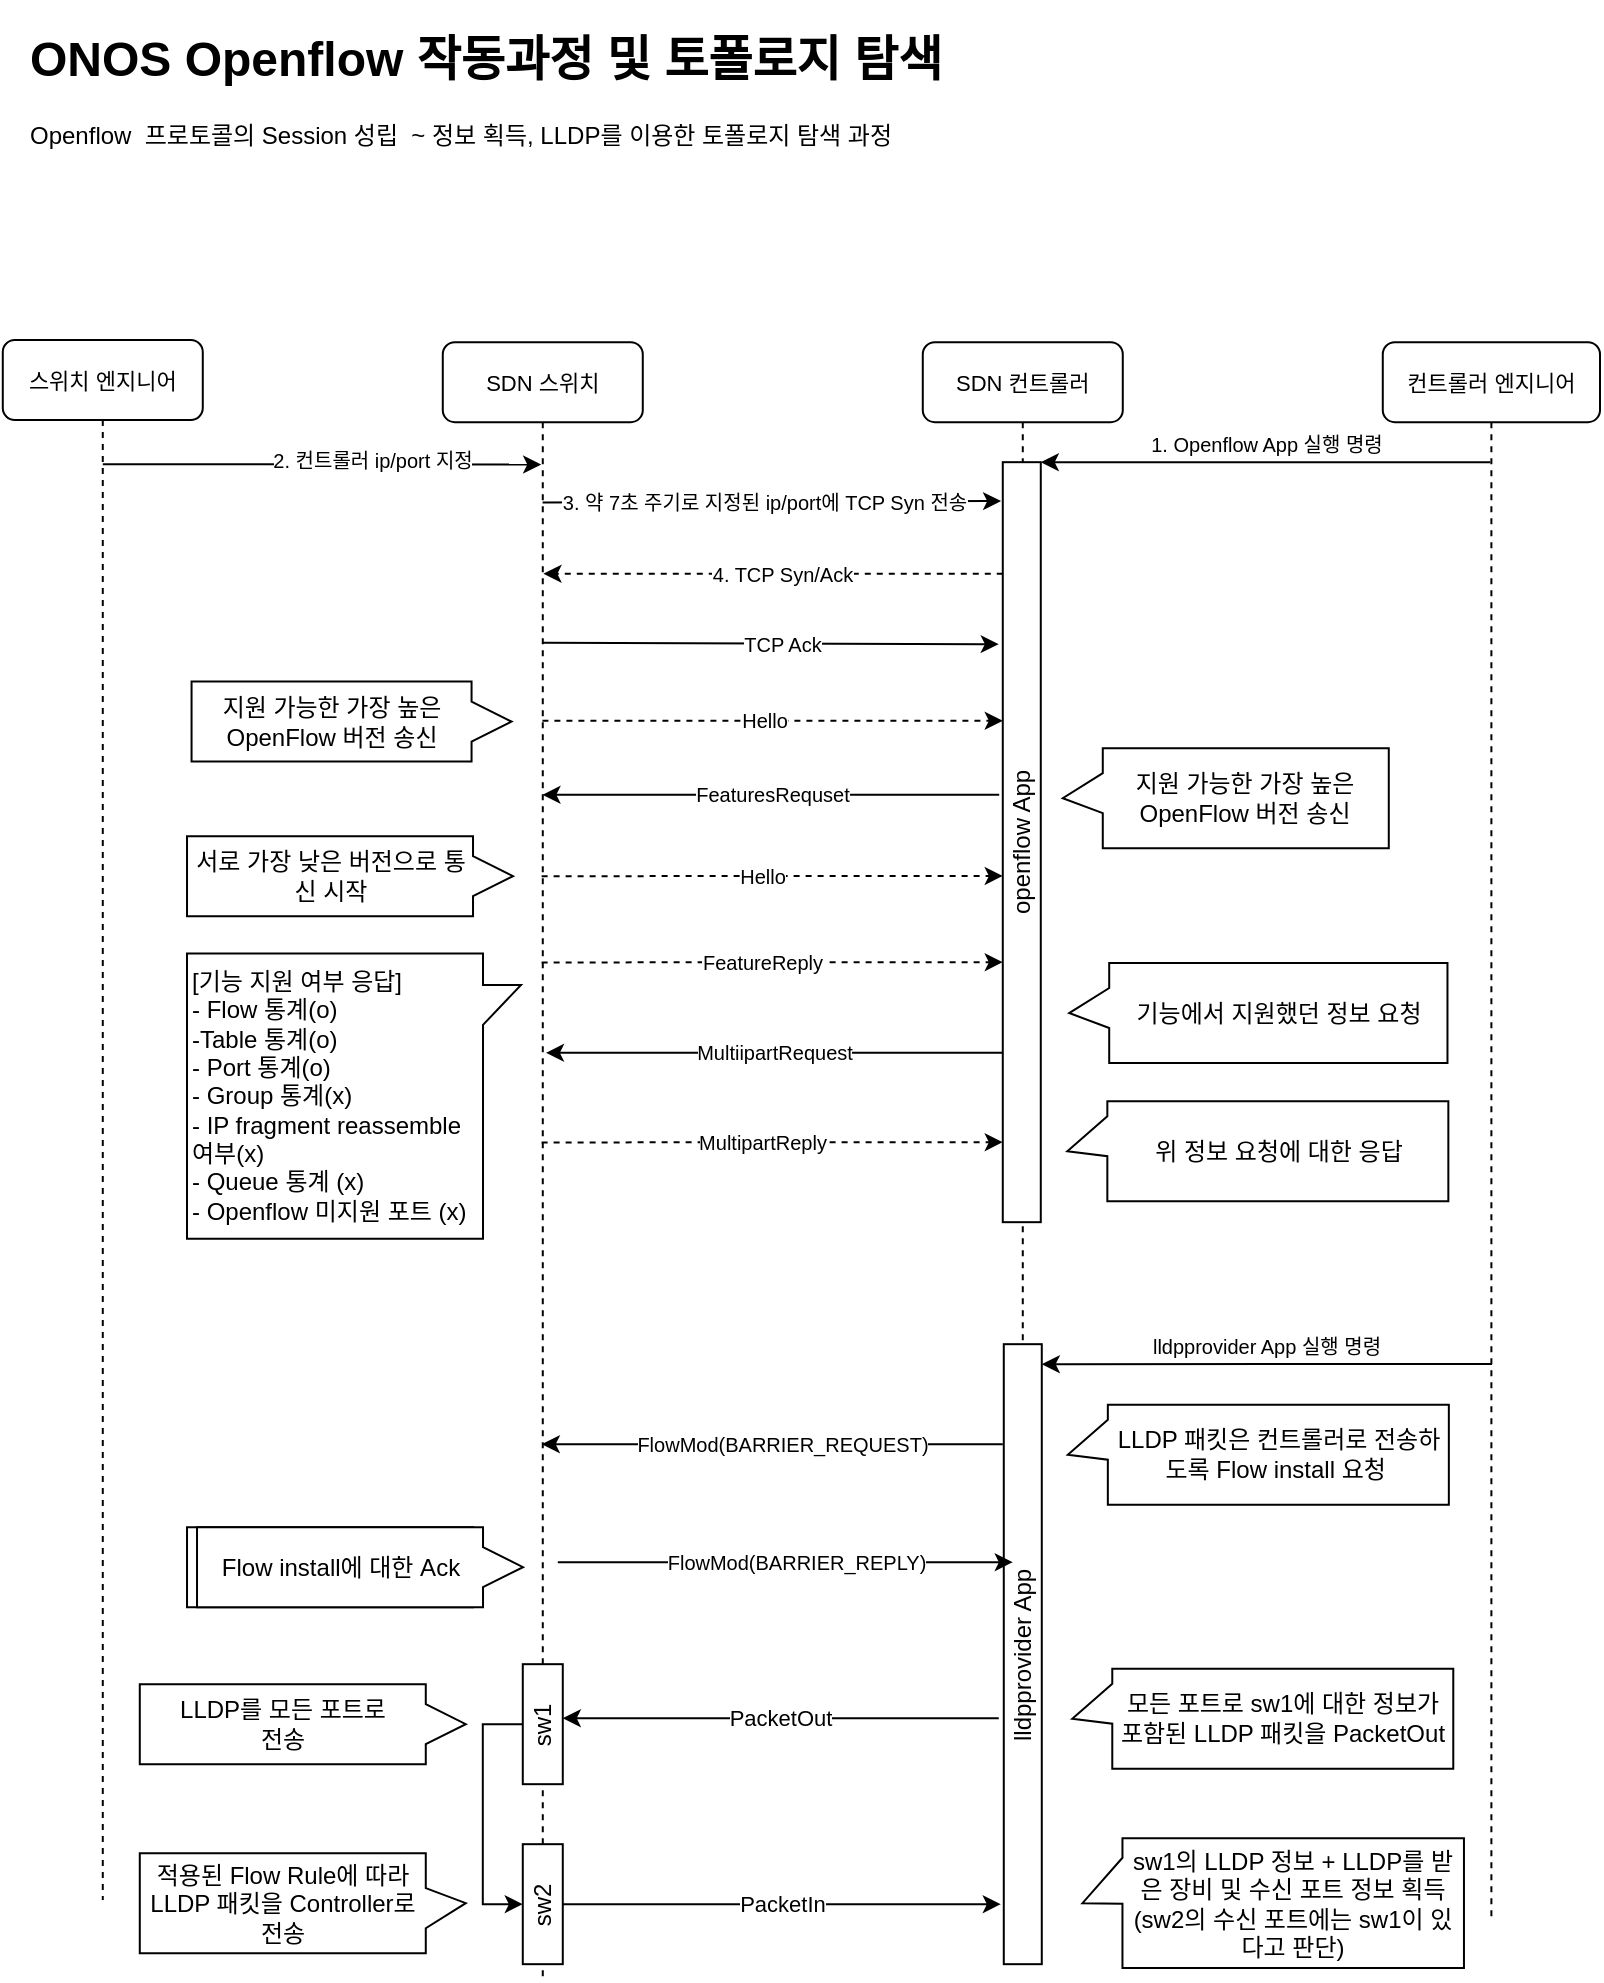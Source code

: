 <mxfile version="14.1.8" type="github" pages="7">
  <diagram id="kgpKYQtTHZ0yAKxKKP6v" name="초안 교환">
    <mxGraphModel dx="1088" dy="681" grid="1" gridSize="10" guides="1" tooltips="1" connect="1" arrows="1" fold="1" page="1" pageScale="1" pageWidth="850" pageHeight="1100" math="0" shadow="0">
      <root>
        <mxCell id="0" />
        <mxCell id="1" parent="0" />
        <mxCell id="3nuBFxr9cyL0pnOWT2aG-1" value="스위치 엔지니어" style="shape=umlLifeline;perimeter=lifelinePerimeter;container=1;collapsible=0;recursiveResize=0;shadow=0;strokeWidth=1;rounded=1;fontSize=11;" parent="1" vertex="1">
          <mxGeometry x="15.39" y="180" width="100" height="780" as="geometry" />
        </mxCell>
        <mxCell id="3nuBFxr9cyL0pnOWT2aG-5" value="SDN 스위치" style="shape=umlLifeline;perimeter=lifelinePerimeter;container=1;collapsible=0;recursiveResize=0;shadow=0;strokeWidth=1;rounded=1;fontSize=11;" parent="1" vertex="1">
          <mxGeometry x="235.39" y="181.09" width="100" height="818.91" as="geometry" />
        </mxCell>
        <mxCell id="qYvtkJspYxHD3mo_0egV-47" value="sw2" style="rounded=0;whiteSpace=wrap;html=1;shadow=0;align=center;horizontal=0;" parent="3nuBFxr9cyL0pnOWT2aG-5" vertex="1">
          <mxGeometry x="40" y="751" width="20" height="60" as="geometry" />
        </mxCell>
        <mxCell id="PDFexkBuj2RYUaJgiHv2-1" value="SDN 컨트롤러" style="shape=umlLifeline;perimeter=lifelinePerimeter;container=1;collapsible=0;recursiveResize=0;shadow=0;strokeWidth=1;rounded=1;fontSize=11;" parent="1" vertex="1">
          <mxGeometry x="475.39" y="181.09" width="100" height="788.91" as="geometry" />
        </mxCell>
        <mxCell id="PDFexkBuj2RYUaJgiHv2-3" value="컨트롤러 엔지니어" style="shape=umlLifeline;perimeter=lifelinePerimeter;container=1;collapsible=0;recursiveResize=0;shadow=0;strokeWidth=1;rounded=1;fontSize=11;" parent="1" vertex="1">
          <mxGeometry x="705.39" y="181.09" width="108.61" height="788.91" as="geometry" />
        </mxCell>
        <mxCell id="PDFexkBuj2RYUaJgiHv2-5" value="2. 컨트롤러 ip/port 지정" style="endArrow=classic;html=1;entryX=0.482;entryY=0.234;entryDx=0;entryDy=0;entryPerimeter=0;shadow=0;curved=1;fontSize=10;" parent="1" edge="1">
          <mxGeometry x="0.228" y="2" width="50" height="50" relative="1" as="geometry">
            <mxPoint x="65.39" y="242.09" as="sourcePoint" />
            <mxPoint x="284.59" y="242.29" as="targetPoint" />
            <mxPoint as="offset" />
          </mxGeometry>
        </mxCell>
        <mxCell id="PDFexkBuj2RYUaJgiHv2-6" value="3. 약 7초 주기로 지정된 ip/port에 TCP Syn 전송" style="endArrow=classic;html=1;curved=1;entryX=-0.097;entryY=0.072;entryDx=0;entryDy=0;entryPerimeter=0;fontSize=10;exitX=0.489;exitY=0.267;exitDx=0;exitDy=0;exitPerimeter=0;" parent="1" edge="1">
          <mxGeometry x="-0.031" width="50" height="50" relative="1" as="geometry">
            <mxPoint x="285.29" y="261.19" as="sourcePoint" />
            <mxPoint x="514.547" y="260.53" as="targetPoint" />
            <mxPoint as="offset" />
          </mxGeometry>
        </mxCell>
        <mxCell id="PDFexkBuj2RYUaJgiHv2-8" value="openflow App" style="whiteSpace=wrap;html=1;rounded=0;glass=0;horizontal=0;align=center;arcSize=24;" parent="1" vertex="1">
          <mxGeometry x="515.39" y="241.09" width="19" height="380" as="geometry" />
        </mxCell>
        <mxCell id="PDFexkBuj2RYUaJgiHv2-9" value="1. Openflow App 실행 명령" style="endArrow=classic;html=1;curved=1;entryX=1;entryY=0;entryDx=0;entryDy=0;fontSize=10;" parent="1" source="PDFexkBuj2RYUaJgiHv2-3" target="PDFexkBuj2RYUaJgiHv2-8" edge="1">
          <mxGeometry x="-0.002" y="-9" width="50" height="50" relative="1" as="geometry">
            <mxPoint x="765.03" y="290.59" as="sourcePoint" />
            <mxPoint x="525.319" y="290.59" as="targetPoint" />
            <mxPoint as="offset" />
          </mxGeometry>
        </mxCell>
        <mxCell id="PDFexkBuj2RYUaJgiHv2-11" value="4. TCP Syn/Ack" style="endArrow=classic;html=1;dashed=1;exitX=0;exitY=0.75;exitDx=0;exitDy=0;fontSize=10;" parent="1" edge="1">
          <mxGeometry x="-0.042" width="50" height="50" relative="1" as="geometry">
            <mxPoint x="515.39" y="296.85" as="sourcePoint" />
            <mxPoint x="285.729" y="296.85" as="targetPoint" />
            <mxPoint as="offset" />
          </mxGeometry>
        </mxCell>
        <mxCell id="PDFexkBuj2RYUaJgiHv2-15" value="TCP Ack" style="endArrow=classic;html=1;curved=1;fontSize=10;" parent="1" edge="1">
          <mxGeometry x="0.053" width="50" height="50" relative="1" as="geometry">
            <mxPoint x="285.39" y="331.34" as="sourcePoint" />
            <mxPoint x="513.39" y="332.09" as="targetPoint" />
            <mxPoint as="offset" />
          </mxGeometry>
        </mxCell>
        <mxCell id="qYvtkJspYxHD3mo_0egV-5" value="FeaturesRequset" style="endArrow=classic;html=1;exitX=-0.094;exitY=0.435;exitDx=0;exitDy=0;exitPerimeter=0;fontSize=10;" parent="1" edge="1">
          <mxGeometry width="50" height="50" relative="1" as="geometry">
            <mxPoint x="513.604" y="407.39" as="sourcePoint" />
            <mxPoint x="285.2" y="407.39" as="targetPoint" />
          </mxGeometry>
        </mxCell>
        <mxCell id="qYvtkJspYxHD3mo_0egV-6" value="Hello" style="endArrow=classic;html=1;dashed=1;fontSize=10;entryX=-0.022;entryY=0.526;entryDx=0;entryDy=0;entryPerimeter=0;" parent="1" edge="1">
          <mxGeometry x="-0.042" width="50" height="50" relative="1" as="geometry">
            <mxPoint x="284.81" y="448.09" as="sourcePoint" />
            <mxPoint x="515.392" y="447.97" as="targetPoint" />
            <mxPoint as="offset" />
          </mxGeometry>
        </mxCell>
        <mxCell id="qYvtkJspYxHD3mo_0egV-11" value="Hello" style="endArrow=classic;html=1;dashed=1;fontSize=10;entryX=0;entryY=0.42;entryDx=0;entryDy=0;entryPerimeter=0;" parent="1" edge="1">
          <mxGeometry x="-0.042" width="50" height="50" relative="1" as="geometry">
            <mxPoint x="285.2" y="370.38" as="sourcePoint" />
            <mxPoint x="515.39" y="370.38" as="targetPoint" />
            <mxPoint as="offset" />
          </mxGeometry>
        </mxCell>
        <mxCell id="qYvtkJspYxHD3mo_0egV-12" value="지원 가능한 가장 높은 OpenFlow 버전 송신" style="shape=callout;html=1;perimeter=calloutPerimeter;rounded=0;shadow=0;align=center;size=20;position=0.25;rotation=90;verticalAlign=middle;horizontal=0;whiteSpace=wrap;direction=east;flipV=1;flipH=1;" parent="1" vertex="1">
          <mxGeometry x="169.78" y="290.78" width="40" height="160" as="geometry" />
        </mxCell>
        <mxCell id="qYvtkJspYxHD3mo_0egV-13" value="서로 가장 낮은 버전으로 통신 시작" style="shape=callout;html=1;perimeter=calloutPerimeter;rounded=0;shadow=0;align=center;size=20;position=0.25;rotation=90;verticalAlign=middle;horizontal=0;whiteSpace=wrap;direction=east;flipV=1;flipH=1;" parent="1" vertex="1">
          <mxGeometry x="169.01" y="366.59" width="40" height="163" as="geometry" />
        </mxCell>
        <mxCell id="qYvtkJspYxHD3mo_0egV-14" value="지원 가능한 가장 높은 OpenFlow 버전 송신" style="shape=callout;whiteSpace=wrap;html=1;perimeter=calloutPerimeter;rounded=0;shadow=0;align=center;size=20;position=0.25;rotation=90;verticalAlign=middle;horizontal=0;" parent="1" vertex="1">
          <mxGeometry x="601.89" y="327.59" width="50" height="163" as="geometry" />
        </mxCell>
        <mxCell id="qYvtkJspYxHD3mo_0egV-15" value="[기능 지원 여부 응답]&lt;br&gt;- Flow 통계(o)&lt;br&gt;-Table 통계(o)&lt;br&gt;- Port 통계(o)&lt;br&gt;- Group 통계(x)&lt;br&gt;- IP fragment reassemble 여부(x)&lt;br&gt;- Queue 통계 (x)&lt;br&gt;- Openflow 미지원 포트 (x)" style="shape=callout;html=1;perimeter=calloutPerimeter;rounded=0;shadow=0;align=left;size=19;position=0.75;rotation=90;verticalAlign=middle;horizontal=0;whiteSpace=wrap;direction=east;flipV=1;flipH=1;position2=0.89;base=20;" parent="1" vertex="1">
          <mxGeometry x="119.71" y="474.59" width="142.59" height="167" as="geometry" />
        </mxCell>
        <mxCell id="qYvtkJspYxHD3mo_0egV-16" value="FeatureReply" style="endArrow=classic;html=1;dashed=1;fontSize=10;entryX=-0.022;entryY=0.526;entryDx=0;entryDy=0;entryPerimeter=0;" parent="1" edge="1">
          <mxGeometry x="-0.042" width="50" height="50" relative="1" as="geometry">
            <mxPoint x="284.81" y="491.21" as="sourcePoint" />
            <mxPoint x="515.392" y="491.09" as="targetPoint" />
            <mxPoint as="offset" />
          </mxGeometry>
        </mxCell>
        <mxCell id="qYvtkJspYxHD3mo_0egV-17" value="MultiipartRequest" style="endArrow=classic;html=1;exitX=-0.094;exitY=0.435;exitDx=0;exitDy=0;exitPerimeter=0;fontSize=10;" parent="1" edge="1">
          <mxGeometry width="50" height="50" relative="1" as="geometry">
            <mxPoint x="515.394" y="536.43" as="sourcePoint" />
            <mxPoint x="286.99" y="536.43" as="targetPoint" />
          </mxGeometry>
        </mxCell>
        <mxCell id="qYvtkJspYxHD3mo_0egV-18" value="MultipartReply" style="endArrow=classic;html=1;dashed=1;fontSize=10;entryX=-0.022;entryY=0.526;entryDx=0;entryDy=0;entryPerimeter=0;" parent="1" edge="1">
          <mxGeometry x="-0.042" width="50" height="50" relative="1" as="geometry">
            <mxPoint x="284.81" y="581.21" as="sourcePoint" />
            <mxPoint x="515.392" y="581.09" as="targetPoint" />
            <mxPoint as="offset" />
          </mxGeometry>
        </mxCell>
        <mxCell id="qYvtkJspYxHD3mo_0egV-20" value="기능에서 지원했던 정보 요청" style="shape=callout;whiteSpace=wrap;html=1;perimeter=calloutPerimeter;rounded=0;shadow=0;align=center;size=20;position=0.25;rotation=90;verticalAlign=middle;horizontal=0;" parent="1" vertex="1">
          <mxGeometry x="618.17" y="421.96" width="50" height="189.13" as="geometry" />
        </mxCell>
        <mxCell id="qYvtkJspYxHD3mo_0egV-21" value="위 정보 요청에 대한 응답" style="shape=callout;whiteSpace=wrap;html=1;perimeter=calloutPerimeter;rounded=0;shadow=0;align=center;size=20;position=0.15;rotation=90;verticalAlign=middle;horizontal=0;base=20;" parent="1" vertex="1">
          <mxGeometry x="617.92" y="490.34" width="50" height="190.5" as="geometry" />
        </mxCell>
        <mxCell id="qYvtkJspYxHD3mo_0egV-22" value="lldpprovider App" style="whiteSpace=wrap;html=1;rounded=0;glass=0;horizontal=0;align=center;arcSize=24;" parent="1" vertex="1">
          <mxGeometry x="515.89" y="682.09" width="19" height="310" as="geometry" />
        </mxCell>
        <mxCell id="qYvtkJspYxHD3mo_0egV-24" value="lldpprovider App 실행 명령" style="endArrow=classic;html=1;curved=1;entryX=1;entryY=0;entryDx=0;entryDy=0;fontSize=10;" parent="1" edge="1">
          <mxGeometry x="-0.002" y="-9" width="50" height="50" relative="1" as="geometry">
            <mxPoint x="760" y="692" as="sourcePoint" />
            <mxPoint x="534.89" y="692.09" as="targetPoint" />
            <mxPoint as="offset" />
          </mxGeometry>
        </mxCell>
        <mxCell id="qYvtkJspYxHD3mo_0egV-26" value="FlowMod(BARRIER_REQUEST)" style="endArrow=classic;html=1;curved=1;entryX=1;entryY=0;entryDx=0;entryDy=0;fontSize=10;" parent="1" edge="1">
          <mxGeometry x="-0.041" width="50" height="50" relative="1" as="geometry">
            <mxPoint x="515.39" y="732.09" as="sourcePoint" />
            <mxPoint x="284.89" y="732.09" as="targetPoint" />
            <mxPoint as="offset" />
          </mxGeometry>
        </mxCell>
        <mxCell id="qYvtkJspYxHD3mo_0egV-34" value="LLDP 패킷은 컨트롤러로 전송하도록 Flow install 요청&amp;nbsp;" style="shape=callout;whiteSpace=wrap;html=1;perimeter=calloutPerimeter;rounded=0;shadow=0;align=center;size=20;position=0.15;rotation=90;verticalAlign=middle;horizontal=0;base=20;" parent="1" vertex="1">
          <mxGeometry x="618.17" y="642.09" width="50" height="190.5" as="geometry" />
        </mxCell>
        <mxCell id="qYvtkJspYxHD3mo_0egV-35" value="Flow install에 대한 Ack" style="shape=callout;html=1;perimeter=calloutPerimeter;rounded=0;shadow=0;align=center;size=20;position=0.25;rotation=90;verticalAlign=middle;horizontal=0;whiteSpace=wrap;direction=east;flipV=1;flipH=1;" parent="1" vertex="1">
          <mxGeometry x="169.01" y="712.09" width="40" height="163" as="geometry" />
        </mxCell>
        <mxCell id="qYvtkJspYxHD3mo_0egV-40" value="LLDP를 모든 포트로 &lt;br&gt;전송" style="shape=callout;html=1;perimeter=calloutPerimeter;rounded=0;shadow=0;align=center;size=20;position=0.25;rotation=90;verticalAlign=middle;horizontal=0;whiteSpace=wrap;direction=east;flipV=1;flipH=1;" parent="1" vertex="1">
          <mxGeometry x="145.39" y="790.59" width="40" height="163" as="geometry" />
        </mxCell>
        <mxCell id="qYvtkJspYxHD3mo_0egV-49" style="edgeStyle=orthogonalEdgeStyle;rounded=0;orthogonalLoop=1;jettySize=auto;html=1;entryX=0;entryY=0.5;entryDx=0;entryDy=0;" parent="1" source="qYvtkJspYxHD3mo_0egV-42" target="qYvtkJspYxHD3mo_0egV-47" edge="1">
          <mxGeometry relative="1" as="geometry">
            <Array as="points">
              <mxPoint x="255.39" y="872.09" />
              <mxPoint x="255.39" y="962.09" />
            </Array>
          </mxGeometry>
        </mxCell>
        <mxCell id="qYvtkJspYxHD3mo_0egV-42" value="sw1" style="rounded=0;whiteSpace=wrap;html=1;shadow=0;align=center;horizontal=0;" parent="1" vertex="1">
          <mxGeometry x="275.39" y="842.09" width="20" height="60" as="geometry" />
        </mxCell>
        <mxCell id="qYvtkJspYxHD3mo_0egV-52" value="PacketOut" style="endArrow=classic;html=1;" parent="1" edge="1">
          <mxGeometry width="50" height="50" relative="1" as="geometry">
            <mxPoint x="513.39" y="869.09" as="sourcePoint" />
            <mxPoint x="295.39" y="869.09" as="targetPoint" />
          </mxGeometry>
        </mxCell>
        <mxCell id="qYvtkJspYxHD3mo_0egV-53" value="적용된 Flow Rule에 따라 LLDP 패킷을 Controller로 전송" style="shape=callout;html=1;perimeter=calloutPerimeter;rounded=0;shadow=0;align=center;size=20;position=0.25;rotation=90;verticalAlign=middle;horizontal=0;whiteSpace=wrap;direction=east;flipV=1;flipH=1;" parent="1" vertex="1">
          <mxGeometry x="140.39" y="880.09" width="50" height="163" as="geometry" />
        </mxCell>
        <mxCell id="qYvtkJspYxHD3mo_0egV-55" value="PacketIn" style="edgeStyle=orthogonalEdgeStyle;rounded=0;orthogonalLoop=1;jettySize=auto;html=1;" parent="1" source="qYvtkJspYxHD3mo_0egV-47" edge="1">
          <mxGeometry relative="1" as="geometry">
            <mxPoint x="514.39" y="962.09" as="targetPoint" />
            <Array as="points">
              <mxPoint x="514.39" y="962.09" />
            </Array>
          </mxGeometry>
        </mxCell>
        <mxCell id="qYvtkJspYxHD3mo_0egV-56" value="sw1의 LLDP 정보 + LLDP를 받은 장비 및 수신 포트 정보 획득&lt;br&gt;(sw2의 수신 포트에는 sw1이 있다고 판단)" style="shape=callout;whiteSpace=wrap;html=1;perimeter=calloutPerimeter;rounded=0;shadow=0;align=center;size=20;position=0.15;rotation=90;verticalAlign=middle;horizontal=0;base=23;" parent="1" vertex="1">
          <mxGeometry x="618.17" y="866.21" width="64.87" height="190.75" as="geometry" />
        </mxCell>
        <mxCell id="ml21NScww0fPto6Bhnmx-1" value="&lt;h1&gt;ONOS Openflow 작동과정 및 토폴로지 탐색&lt;/h1&gt;&lt;p&gt;Openflow&amp;nbsp; 프로토콜의 Session 성립&amp;nbsp; ~ 정보 획득, LLDP를 이용한 토폴로지 탐색 과정&lt;/p&gt;" style="text;html=1;strokeColor=none;fillColor=none;spacing=5;spacingTop=-20;whiteSpace=wrap;overflow=hidden;rounded=0;" parent="1" vertex="1">
          <mxGeometry x="24.39" y="20" width="655.61" height="120" as="geometry" />
        </mxCell>
        <mxCell id="XTESFVKFGYpjJEob4Zfe-5" value="FlowMod(BARRIER_REPLY)" style="endArrow=classic;html=1;curved=1;fontSize=10;exitX=0.525;exitY=0.734;exitDx=0;exitDy=0;exitPerimeter=0;" edge="1" parent="1">
          <mxGeometry x="0.048" width="50" height="50" relative="1" as="geometry">
            <mxPoint x="292.89" y="791.15" as="sourcePoint" />
            <mxPoint x="520.39" y="791.09" as="targetPoint" />
            <mxPoint as="offset" />
          </mxGeometry>
        </mxCell>
        <mxCell id="XTESFVKFGYpjJEob4Zfe-7" value="Flow install에 대한 Ack" style="shape=callout;html=1;perimeter=calloutPerimeter;rounded=0;shadow=0;align=center;size=20;position=0.25;rotation=90;verticalAlign=middle;horizontal=0;whiteSpace=wrap;direction=east;flipV=1;flipH=1;" vertex="1" parent="1">
          <mxGeometry x="174.01" y="712.09" width="40" height="163" as="geometry" />
        </mxCell>
        <mxCell id="XTESFVKFGYpjJEob4Zfe-8" value="모든 포트로 sw1에 대한 정보가 포함된 LLDP 패킷을 PacketOut" style="shape=callout;whiteSpace=wrap;html=1;perimeter=calloutPerimeter;rounded=0;shadow=0;align=center;size=20;position=0.15;rotation=90;verticalAlign=middle;horizontal=0;base=20;" vertex="1" parent="1">
          <mxGeometry x="620.39" y="774.09" width="50" height="190.5" as="geometry" />
        </mxCell>
      </root>
    </mxGraphModel>
  </diagram>
  <diagram id="o9ISsJDLcXWVeFqDP7L_" name="요약">
    <mxGraphModel dx="1088" dy="681" grid="0" gridSize="10" guides="1" tooltips="1" connect="1" arrows="1" fold="1" page="1" pageScale="1" pageWidth="827" pageHeight="1169" math="0" shadow="0">
      <root>
        <mxCell id="6C3MgPUXNdswaxsrxd5J-0" />
        <mxCell id="6C3MgPUXNdswaxsrxd5J-1" parent="6C3MgPUXNdswaxsrxd5J-0" />
        <mxCell id="PFhAU-Phulyg9WrCjoMu-0" value="스위치 엔지니어" style="shape=umlLifeline;perimeter=lifelinePerimeter;container=1;collapsible=0;recursiveResize=0;shadow=0;strokeWidth=1;rounded=1;fontSize=11;" parent="6C3MgPUXNdswaxsrxd5J-1" vertex="1">
          <mxGeometry x="20" y="137" width="100" height="657" as="geometry" />
        </mxCell>
        <mxCell id="PFhAU-Phulyg9WrCjoMu-1" value="SDN 스위치" style="shape=umlLifeline;perimeter=lifelinePerimeter;container=1;collapsible=0;recursiveResize=0;shadow=0;strokeWidth=1;rounded=1;fontSize=11;" parent="6C3MgPUXNdswaxsrxd5J-1" vertex="1">
          <mxGeometry x="240" y="138.09" width="100" height="657.91" as="geometry" />
        </mxCell>
        <mxCell id="PFhAU-Phulyg9WrCjoMu-3" value="SDN 컨트롤러" style="shape=umlLifeline;perimeter=lifelinePerimeter;container=1;collapsible=0;recursiveResize=0;shadow=0;strokeWidth=1;rounded=1;fontSize=11;" parent="6C3MgPUXNdswaxsrxd5J-1" vertex="1">
          <mxGeometry x="480" y="138.09" width="100" height="662.91" as="geometry" />
        </mxCell>
        <mxCell id="PFhAU-Phulyg9WrCjoMu-4" value="컨트롤러 엔지니어" style="shape=umlLifeline;perimeter=lifelinePerimeter;container=1;collapsible=0;recursiveResize=0;shadow=0;strokeWidth=1;rounded=1;fontSize=11;" parent="6C3MgPUXNdswaxsrxd5J-1" vertex="1">
          <mxGeometry x="710" y="138.09" width="108.61" height="666.91" as="geometry" />
        </mxCell>
        <mxCell id="PFhAU-Phulyg9WrCjoMu-5" value="2. 컨트롤러 ip/port 지정" style="endArrow=classic;html=1;entryX=0.482;entryY=0.234;entryDx=0;entryDy=0;entryPerimeter=0;shadow=0;curved=1;fontSize=13;" parent="6C3MgPUXNdswaxsrxd5J-1" edge="1">
          <mxGeometry x="0.011" y="11" width="50" height="50" relative="1" as="geometry">
            <mxPoint x="70.0" y="199.09" as="sourcePoint" />
            <mxPoint x="289.2" y="199.29" as="targetPoint" />
            <mxPoint as="offset" />
          </mxGeometry>
        </mxCell>
        <mxCell id="PFhAU-Phulyg9WrCjoMu-7" value="openflow App" style="whiteSpace=wrap;html=1;rounded=0;glass=0;horizontal=0;align=center;arcSize=24;" parent="6C3MgPUXNdswaxsrxd5J-1" vertex="1">
          <mxGeometry x="520" y="198.09" width="19" height="551.91" as="geometry" />
        </mxCell>
        <mxCell id="PFhAU-Phulyg9WrCjoMu-8" value="1. Openflow App 실행 명령" style="endArrow=classic;html=1;curved=1;entryX=1;entryY=0;entryDx=0;entryDy=0;fontSize=13;" parent="6C3MgPUXNdswaxsrxd5J-1" source="PFhAU-Phulyg9WrCjoMu-4" target="PFhAU-Phulyg9WrCjoMu-7" edge="1">
          <mxGeometry x="-0.002" y="-9" width="50" height="50" relative="1" as="geometry">
            <mxPoint x="769.64" y="247.59" as="sourcePoint" />
            <mxPoint x="529.929" y="247.59" as="targetPoint" />
            <mxPoint as="offset" />
          </mxGeometry>
        </mxCell>
        <mxCell id="PFhAU-Phulyg9WrCjoMu-11" value="5. FeaturesRequset" style="endArrow=classic;html=1;exitX=-0.094;exitY=0.435;exitDx=0;exitDy=0;exitPerimeter=0;fontSize=13;" parent="6C3MgPUXNdswaxsrxd5J-1" edge="1">
          <mxGeometry width="50" height="50" relative="1" as="geometry">
            <mxPoint x="518.214" y="294.64" as="sourcePoint" />
            <mxPoint x="289.81" y="294.64" as="targetPoint" />
          </mxGeometry>
        </mxCell>
        <mxCell id="PFhAU-Phulyg9WrCjoMu-12" value="6. Hello" style="endArrow=classic;html=1;dashed=1;fontSize=13;entryX=-0.022;entryY=0.526;entryDx=0;entryDy=0;entryPerimeter=0;" parent="6C3MgPUXNdswaxsrxd5J-1" edge="1">
          <mxGeometry x="-0.042" width="50" height="50" relative="1" as="geometry">
            <mxPoint x="289.42" y="335.34" as="sourcePoint" />
            <mxPoint x="520.002" y="335.22" as="targetPoint" />
            <mxPoint as="offset" />
          </mxGeometry>
        </mxCell>
        <mxCell id="PFhAU-Phulyg9WrCjoMu-13" value="4. Hello" style="endArrow=classic;html=1;dashed=1;fontSize=13;entryX=0;entryY=0.42;entryDx=0;entryDy=0;entryPerimeter=0;" parent="6C3MgPUXNdswaxsrxd5J-1" edge="1">
          <mxGeometry x="-0.042" width="50" height="50" relative="1" as="geometry">
            <mxPoint x="289.81" y="257.63" as="sourcePoint" />
            <mxPoint x="520.0" y="257.63" as="targetPoint" />
            <mxPoint as="offset" />
          </mxGeometry>
        </mxCell>
        <mxCell id="PFhAU-Phulyg9WrCjoMu-14" value="지원 가능한 가장 높은 OpenFlow 버전 송신" style="shape=callout;html=1;perimeter=calloutPerimeter;rounded=0;shadow=0;align=center;size=20;position=0.25;rotation=90;verticalAlign=middle;horizontal=0;whiteSpace=wrap;direction=east;flipV=1;flipH=1;" parent="6C3MgPUXNdswaxsrxd5J-1" vertex="1">
          <mxGeometry x="174.39" y="178.03" width="40" height="160" as="geometry" />
        </mxCell>
        <mxCell id="PFhAU-Phulyg9WrCjoMu-15" value="서로 가장 낮은 버전으로 통신 시작" style="shape=callout;html=1;perimeter=calloutPerimeter;rounded=0;shadow=0;align=center;size=20;position=0.25;rotation=90;verticalAlign=middle;horizontal=0;whiteSpace=wrap;direction=east;flipV=1;flipH=1;" parent="6C3MgPUXNdswaxsrxd5J-1" vertex="1">
          <mxGeometry x="173.62" y="253.84" width="40" height="163" as="geometry" />
        </mxCell>
        <mxCell id="PFhAU-Phulyg9WrCjoMu-16" value="지원 가능한 가장 높은 OpenFlow 버전 송신" style="shape=callout;whiteSpace=wrap;html=1;perimeter=calloutPerimeter;rounded=0;shadow=0;align=center;size=20;position=0.25;rotation=90;verticalAlign=middle;horizontal=0;" parent="6C3MgPUXNdswaxsrxd5J-1" vertex="1">
          <mxGeometry x="606.5" y="214.84" width="50" height="163" as="geometry" />
        </mxCell>
        <mxCell id="PFhAU-Phulyg9WrCjoMu-17" value="[기능 지원 여부 응답]&lt;br&gt;- Flow 통계(o)&lt;br&gt;-Table 통계(o)&lt;br&gt;- Port 통계(o)&lt;br&gt;- Group 통계(x)&lt;br&gt;- IP fragment reassemble 여부(x)&lt;br&gt;- Queue 통계 (x)&lt;br&gt;- Openflow 미지원 포트 (x)" style="shape=callout;html=1;perimeter=calloutPerimeter;rounded=0;shadow=0;align=left;size=19;position=0.75;rotation=90;verticalAlign=middle;horizontal=0;whiteSpace=wrap;direction=east;flipV=1;flipH=1;position2=0.89;base=20;" parent="6C3MgPUXNdswaxsrxd5J-1" vertex="1">
          <mxGeometry x="122.33" y="368.0" width="142.59" height="167" as="geometry" />
        </mxCell>
        <mxCell id="PFhAU-Phulyg9WrCjoMu-18" value="7. FeatureReply" style="endArrow=classic;html=1;dashed=1;fontSize=13;entryX=-0.022;entryY=0.526;entryDx=0;entryDy=0;entryPerimeter=0;" parent="6C3MgPUXNdswaxsrxd5J-1" edge="1">
          <mxGeometry x="-0.042" width="50" height="50" relative="1" as="geometry">
            <mxPoint x="289.42" y="378.46" as="sourcePoint" />
            <mxPoint x="520.002" y="378.34" as="targetPoint" />
            <mxPoint as="offset" />
          </mxGeometry>
        </mxCell>
        <mxCell id="PFhAU-Phulyg9WrCjoMu-19" value="10. MultiipartRequest" style="endArrow=classic;html=1;exitX=-0.094;exitY=0.435;exitDx=0;exitDy=0;exitPerimeter=0;fontSize=13;" parent="6C3MgPUXNdswaxsrxd5J-1" edge="1">
          <mxGeometry width="50" height="50" relative="1" as="geometry">
            <mxPoint x="520.004" y="509.68" as="sourcePoint" />
            <mxPoint x="291.6" y="509.68" as="targetPoint" />
          </mxGeometry>
        </mxCell>
        <mxCell id="PFhAU-Phulyg9WrCjoMu-20" value="11. MultipartReply" style="endArrow=classic;html=1;dashed=1;fontSize=13;entryX=-0.022;entryY=0.526;entryDx=0;entryDy=0;entryPerimeter=0;" parent="6C3MgPUXNdswaxsrxd5J-1" edge="1">
          <mxGeometry x="-0.042" width="50" height="50" relative="1" as="geometry">
            <mxPoint x="289.42" y="554.46" as="sourcePoint" />
            <mxPoint x="520.002" y="554.34" as="targetPoint" />
            <mxPoint as="offset" />
          </mxGeometry>
        </mxCell>
        <mxCell id="PFhAU-Phulyg9WrCjoMu-21" value="기능에서 지원했던 정보 요청" style="shape=callout;whiteSpace=wrap;html=1;perimeter=calloutPerimeter;rounded=0;shadow=0;align=center;size=20;position=0.25;rotation=90;verticalAlign=middle;horizontal=0;" parent="6C3MgPUXNdswaxsrxd5J-1" vertex="1">
          <mxGeometry x="622.78" y="287.0" width="50" height="189.13" as="geometry" />
        </mxCell>
        <mxCell id="PFhAU-Phulyg9WrCjoMu-22" value="7에서 얻은 지원&amp;nbsp;정보&lt;br&gt;&amp;nbsp;요청 및 응답" style="shape=callout;whiteSpace=wrap;html=1;perimeter=calloutPerimeter;rounded=0;shadow=0;align=center;size=20;position=0.15;rotation=90;verticalAlign=middle;horizontal=0;base=20;" parent="6C3MgPUXNdswaxsrxd5J-1" vertex="1">
          <mxGeometry x="622.78" y="442" width="50" height="189.41" as="geometry" />
        </mxCell>
        <mxCell id="PFhAU-Phulyg9WrCjoMu-37" value="&lt;h1&gt;ONOS Openflow 작동과정 및 토폴로지 탐색&lt;/h1&gt;&lt;p&gt;Openflow&amp;nbsp; 프로토콜의 Session 성립&amp;nbsp; ~ 정보 획득, LLDP를 이용한 토폴로지 탐색 과정&lt;/p&gt;" style="text;html=1;strokeColor=none;fillColor=none;spacing=5;spacingTop=-20;whiteSpace=wrap;overflow=hidden;rounded=0;" parent="6C3MgPUXNdswaxsrxd5J-1" vertex="1">
          <mxGeometry x="23" y="40" width="655.61" height="120" as="geometry" />
        </mxCell>
        <mxCell id="PFhAU-Phulyg9WrCjoMu-38" value="3. TCP 연결" style="endArrow=classic;startArrow=classic;html=1;entryX=-0.113;entryY=0.066;entryDx=0;entryDy=0;entryPerimeter=0;fontSize=13;" parent="6C3MgPUXNdswaxsrxd5J-1" edge="1">
          <mxGeometry width="50" height="50" relative="1" as="geometry">
            <mxPoint x="290" y="218" as="sourcePoint" />
            <mxPoint x="517.853" y="218.17" as="targetPoint" />
          </mxGeometry>
        </mxCell>
        <mxCell id="eSG7Y5yM1ved3A0_hW6g-0" value="12. OFPT_STATS_REQUEST" style="endArrow=classic;html=1;exitX=-0.094;exitY=0.435;exitDx=0;exitDy=0;exitPerimeter=0;" parent="6C3MgPUXNdswaxsrxd5J-1" edge="1">
          <mxGeometry width="50" height="50" relative="1" as="geometry">
            <mxPoint x="520.504" y="595" as="sourcePoint" />
            <mxPoint x="292.1" y="595" as="targetPoint" />
          </mxGeometry>
        </mxCell>
        <mxCell id="eSG7Y5yM1ved3A0_hW6g-1" value="11.&amp;nbsp;&lt;span style=&quot;font-size: 11px&quot;&gt;OFPT_STATS_RESPLY&lt;/span&gt;" style="endArrow=classic;html=1;dashed=1;fontSize=10;entryX=-0.022;entryY=0.526;entryDx=0;entryDy=0;entryPerimeter=0;" parent="6C3MgPUXNdswaxsrxd5J-1" edge="1">
          <mxGeometry x="-0.042" width="50" height="50" relative="1" as="geometry">
            <mxPoint x="289.92" y="639.78" as="sourcePoint" />
            <mxPoint x="520.502" y="639.66" as="targetPoint" />
            <mxPoint as="offset" />
          </mxGeometry>
        </mxCell>
        <mxCell id="eSG7Y5yM1ved3A0_hW6g-2" value="5초 단위로 Flow&amp;nbsp; 통계 정보 &lt;br&gt;요청&amp;nbsp;" style="shape=callout;whiteSpace=wrap;html=1;perimeter=calloutPerimeter;rounded=0;shadow=0;align=center;size=20;position=0.15;rotation=90;verticalAlign=middle;horizontal=0;base=20;" parent="6C3MgPUXNdswaxsrxd5J-1" vertex="1">
          <mxGeometry x="622.78" y="527" width="50" height="189.41" as="geometry" />
        </mxCell>
        <mxCell id="wHySmoKOcR5oL1sbrTXY-1" value="8. ConfigRequest" style="endArrow=classic;html=1;exitX=-0.094;exitY=0.435;exitDx=0;exitDy=0;exitPerimeter=0;fontSize=13;" edge="1" parent="6C3MgPUXNdswaxsrxd5J-1">
          <mxGeometry width="50" height="50" relative="1" as="geometry">
            <mxPoint x="520.004" y="423.0" as="sourcePoint" />
            <mxPoint x="291.6" y="423.0" as="targetPoint" />
          </mxGeometry>
        </mxCell>
        <mxCell id="wHySmoKOcR5oL1sbrTXY-4" value="9. ConfigReply" style="endArrow=classic;html=1;dashed=1;fontSize=13;entryX=-0.022;entryY=0.526;entryDx=0;entryDy=0;entryPerimeter=0;" edge="1" parent="6C3MgPUXNdswaxsrxd5J-1">
          <mxGeometry x="-0.042" width="50" height="50" relative="1" as="geometry">
            <mxPoint x="289.42" y="465.28" as="sourcePoint" />
            <mxPoint x="520.002" y="465.16" as="targetPoint" />
            <mxPoint as="offset" />
          </mxGeometry>
        </mxCell>
        <mxCell id="wHySmoKOcR5oL1sbrTXY-5" value="IP Fragment 관련 처리&amp;nbsp; 설정" style="shape=callout;whiteSpace=wrap;html=1;perimeter=calloutPerimeter;rounded=0;shadow=0;align=center;size=20;position=0.25;rotation=90;verticalAlign=middle;horizontal=0;" vertex="1" parent="6C3MgPUXNdswaxsrxd5J-1">
          <mxGeometry x="622.78" y="359.0" width="50" height="189.13" as="geometry" />
        </mxCell>
      </root>
    </mxGraphModel>
  </diagram>
  <diagram id="Z3LNlKYgEeW07nG-YWjR" name="hostprovider">
    <mxGraphModel dx="746" dy="467" grid="0" gridSize="10" guides="1" tooltips="1" connect="1" arrows="1" fold="1" page="1" pageScale="1" pageWidth="827" pageHeight="1169" math="0" shadow="0">
      <root>
        <mxCell id="K0FE11GiWry6urTOb_XR-0" />
        <mxCell id="K0FE11GiWry6urTOb_XR-1" parent="K0FE11GiWry6urTOb_XR-0" />
        <mxCell id="SNe_JRskBqE9h69aMe_s-1" value="SDN 스위치" style="shape=umlLifeline;perimeter=lifelinePerimeter;container=1;collapsible=0;recursiveResize=0;shadow=0;strokeWidth=1;rounded=1;fontSize=11;" vertex="1" parent="K0FE11GiWry6urTOb_XR-1">
          <mxGeometry x="219" y="50.18" width="100" height="657.91" as="geometry" />
        </mxCell>
        <mxCell id="SNe_JRskBqE9h69aMe_s-2" value="SDN 컨트롤러" style="shape=umlLifeline;perimeter=lifelinePerimeter;container=1;collapsible=0;recursiveResize=0;shadow=0;strokeWidth=1;rounded=1;fontSize=11;" vertex="1" parent="K0FE11GiWry6urTOb_XR-1">
          <mxGeometry x="450" y="51.09" width="100" height="662.91" as="geometry" />
        </mxCell>
        <mxCell id="SNe_JRskBqE9h69aMe_s-3" value="컨트롤러 엔지니어" style="shape=umlLifeline;perimeter=lifelinePerimeter;container=1;collapsible=0;recursiveResize=0;shadow=0;strokeWidth=1;rounded=1;fontSize=11;" vertex="1" parent="K0FE11GiWry6urTOb_XR-1">
          <mxGeometry x="680" y="51.09" width="108.61" height="666.91" as="geometry" />
        </mxCell>
        <mxCell id="K0FE11GiWry6urTOb_XR-2" value="모든 SDN 스위치에 ARP패킷은 컨트롤러로 전송하도록 Flow install 요청&amp;nbsp;" style="shape=callout;whiteSpace=wrap;html=1;perimeter=calloutPerimeter;rounded=0;shadow=0;align=center;size=20;position=0.15;rotation=90;verticalAlign=middle;horizontal=0;base=20;" vertex="1" parent="K0FE11GiWry6urTOb_XR-1">
          <mxGeometry x="587" y="80" width="50" height="190" as="geometry" />
        </mxCell>
        <mxCell id="K0FE11GiWry6urTOb_XR-3" value="lhostprovider App" style="whiteSpace=wrap;html=1;rounded=0;glass=0;horizontal=0;align=center;arcSize=24;" vertex="1" parent="K0FE11GiWry6urTOb_XR-1">
          <mxGeometry x="491" y="109.0" width="19" height="216" as="geometry" />
        </mxCell>
        <mxCell id="K0FE11GiWry6urTOb_XR-4" value="1. hostprovider App 실행 명령" style="endArrow=classic;html=1;curved=1;entryX=1;entryY=0;entryDx=0;entryDy=0;fontSize=10;" edge="1" parent="K0FE11GiWry6urTOb_XR-1">
          <mxGeometry x="-0.002" y="-9" width="50" height="50" relative="1" as="geometry">
            <mxPoint x="735.11" y="123.0" as="sourcePoint" />
            <mxPoint x="510.0" y="123.09" as="targetPoint" />
            <mxPoint as="offset" />
          </mxGeometry>
        </mxCell>
        <mxCell id="K0FE11GiWry6urTOb_XR-5" value="2. FlowMod(BARRIER_REQUEST)" style="endArrow=classic;html=1;curved=1;fontSize=10;" edge="1" parent="K0FE11GiWry6urTOb_XR-1">
          <mxGeometry x="-0.041" width="50" height="50" relative="1" as="geometry">
            <mxPoint x="491.0" y="176.0" as="sourcePoint" />
            <mxPoint x="269" y="176" as="targetPoint" />
            <mxPoint as="offset" />
          </mxGeometry>
        </mxCell>
        <mxCell id="K0FE11GiWry6urTOb_XR-6" value="3. FlowMod(BARRIER_REPLY)" style="endArrow=classic;html=1;curved=1;fontSize=10;" edge="1" parent="K0FE11GiWry6urTOb_XR-1">
          <mxGeometry x="-0.061" width="50" height="50" relative="1" as="geometry">
            <mxPoint x="269" y="226" as="sourcePoint" />
            <mxPoint x="490.61" y="225.91" as="targetPoint" />
            <mxPoint as="offset" />
          </mxGeometry>
        </mxCell>
        <mxCell id="K0FE11GiWry6urTOb_XR-7" value="Flow install에 대한 Ack" style="shape=callout;html=1;perimeter=calloutPerimeter;rounded=0;shadow=0;align=center;size=20;position=0.25;rotation=90;verticalAlign=middle;horizontal=0;whiteSpace=wrap;direction=east;flipV=1;flipH=1;" vertex="1" parent="K0FE11GiWry6urTOb_XR-1">
          <mxGeometry x="161" y="148.0" width="40" height="163" as="geometry" />
        </mxCell>
        <mxCell id="K0FE11GiWry6urTOb_XR-8" value="4. ARP 패킷 Packet_IN" style="endArrow=classic;html=1;curved=1;fontSize=10;" edge="1" parent="K0FE11GiWry6urTOb_XR-1">
          <mxGeometry x="0.048" width="50" height="50" relative="1" as="geometry">
            <mxPoint x="267" y="284" as="sourcePoint" />
            <mxPoint x="491.0" y="284.0" as="targetPoint" />
            <mxPoint as="offset" />
          </mxGeometry>
        </mxCell>
        <mxCell id="K0FE11GiWry6urTOb_XR-9" value="ARP 패킷의 Source MAC을 ARP를 수신한 SDN스위치 &lt;br&gt;포트와 연결" style="shape=callout;whiteSpace=wrap;html=1;perimeter=calloutPerimeter;rounded=0;shadow=0;align=center;size=20;position=0.15;rotation=90;verticalAlign=middle;horizontal=0;base=20;" vertex="1" parent="K0FE11GiWry6urTOb_XR-1">
          <mxGeometry x="591.51" y="191.0" width="50" height="190" as="geometry" />
        </mxCell>
      </root>
    </mxGraphModel>
  </diagram>
  <diagram id="q3TcYXUi_fGD1SfxcgR_" name="optical-model">
    <mxGraphModel dx="1305" dy="1986" grid="1" gridSize="10" guides="1" tooltips="1" connect="1" arrows="1" fold="1" page="1" pageScale="1" pageWidth="827" pageHeight="1169" math="0" shadow="0">
      <root>
        <mxCell id="asj99d2kmihCowmhCzEW-0" />
        <mxCell id="asj99d2kmihCowmhCzEW-1" parent="asj99d2kmihCowmhCzEW-0" />
        <mxCell id="dyzZs2aWoXe4qcZkWVVi-87" value="Optical-model App" style="shape=table;childLayout=tableLayout;rowLines=0;columnLines=0;startSize=40;html=1;whiteSpace=wrap;collapsible=0;recursiveResize=0;expand=0;pointerEvents=0;fontStyle=1;align=left;rounded=0;" parent="asj99d2kmihCowmhCzEW-1" vertex="1">
          <mxGeometry x="40" y="-1120" width="750" height="710" as="geometry" />
        </mxCell>
        <mxCell id="dyzZs2aWoXe4qcZkWVVi-92" value="OpticalModelLoader.java" style="swimlane;horizontal=0;points=[[0,0.5],[1,0.5]];portConstraint=eastwest;startSize=40;html=1;whiteSpace=wrap;collapsible=0;recursiveResize=0;expand=0;pointerEvents=0;" parent="dyzZs2aWoXe4qcZkWVVi-87" vertex="1">
          <mxGeometry y="40" width="750" height="670" as="geometry" />
        </mxCell>
        <mxCell id="dyzZs2aWoXe4qcZkWVVi-93" value="" style="swimlane;connectable=0;startSize=0;html=1;whiteSpace=wrap;collapsible=0;recursiveResize=0;expand=0;pointerEvents=0;align=left;" parent="dyzZs2aWoXe4qcZkWVVi-92" vertex="1">
          <mxGeometry x="40" width="710" height="670" as="geometry" />
        </mxCell>
        <mxCell id="dyzZs2aWoXe4qcZkWVVi-65" value="app activated" style="rounded=1;whiteSpace=wrap;html=1;" parent="dyzZs2aWoXe4qcZkWVVi-93" vertex="1">
          <mxGeometry x="60" y="30" width="220" height="60" as="geometry" />
        </mxCell>
        <mxCell id="dyzZs2aWoXe4qcZkWVVi-101" value="OpticalPortOperator 등록" style="rounded=1;whiteSpace=wrap;html=1;" parent="dyzZs2aWoXe4qcZkWVVi-93" vertex="1">
          <mxGeometry x="60" y="140" width="220" height="60" as="geometry" />
        </mxCell>
        <mxCell id="dyzZs2aWoXe4qcZkWVVi-107" value="ConnectPoint" style="rounded=1;whiteSpace=wrap;html=1;" parent="dyzZs2aWoXe4qcZkWVVi-93" vertex="1">
          <mxGeometry x="60" y="430" width="220" height="60" as="geometry" />
        </mxCell>
        <mxCell id="dyzZs2aWoXe4qcZkWVVi-108" value="OpticalPortConfig" style="rounded=1;whiteSpace=wrap;html=1;" parent="dyzZs2aWoXe4qcZkWVVi-93" vertex="1">
          <mxGeometry x="380" y="430" width="220" height="60" as="geometry" />
        </mxCell>
        <mxCell id="dyzZs2aWoXe4qcZkWVVi-109" value="OpticalPortOperator&lt;br&gt;&amp;lt;OpticalPortConfig&amp;gt;" style="rounded=1;whiteSpace=wrap;html=1;" parent="dyzZs2aWoXe4qcZkWVVi-93" vertex="1">
          <mxGeometry x="60" y="546" width="220" height="60" as="geometry" />
        </mxCell>
        <mxCell id="dyzZs2aWoXe4qcZkWVVi-110" value="" style="endArrow=classic;html=1;exitX=0.5;exitY=1;exitDx=0;exitDy=0;" parent="dyzZs2aWoXe4qcZkWVVi-93" source="dyzZs2aWoXe4qcZkWVVi-107" target="dyzZs2aWoXe4qcZkWVVi-109" edge="1">
          <mxGeometry width="50" height="50" relative="1" as="geometry">
            <mxPoint x="180" y="530" as="sourcePoint" />
            <mxPoint x="230" y="480" as="targetPoint" />
          </mxGeometry>
        </mxCell>
        <mxCell id="dyzZs2aWoXe4qcZkWVVi-111" value="" style="endArrow=classic;html=1;exitX=0.5;exitY=1;exitDx=0;exitDy=0;entryX=0.5;entryY=0;entryDx=0;entryDy=0;" parent="dyzZs2aWoXe4qcZkWVVi-93" source="dyzZs2aWoXe4qcZkWVVi-108" target="dyzZs2aWoXe4qcZkWVVi-109" edge="1">
          <mxGeometry width="50" height="50" relative="1" as="geometry">
            <mxPoint x="180" y="500" as="sourcePoint" />
            <mxPoint x="180" y="556" as="targetPoint" />
          </mxGeometry>
        </mxCell>
        <mxCell id="dyzZs2aWoXe4qcZkWVVi-113" value="1. TYPE&lt;br&gt;2. NAME&lt;br&gt;3. PORT&lt;br&gt;4. STATIC PORT&lt;br&gt;5. STATIC LAMBDA&lt;br&gt;6. SPEED&lt;br&gt;7. OPTIONAL" style="shape=callout;whiteSpace=wrap;html=1;perimeter=calloutPerimeter;rounded=0;align=left;" parent="dyzZs2aWoXe4qcZkWVVi-93" vertex="1">
          <mxGeometry x="380" y="300" width="220" height="130" as="geometry" />
        </mxCell>
        <mxCell id="dyzZs2aWoXe4qcZkWVVi-100" value="" style="endArrow=classic;html=1;exitX=0.5;exitY=1;exitDx=0;exitDy=0;" parent="asj99d2kmihCowmhCzEW-1" source="dyzZs2aWoXe4qcZkWVVi-65" edge="1">
          <mxGeometry width="50" height="50" relative="1" as="geometry">
            <mxPoint x="370" y="-960" as="sourcePoint" />
            <mxPoint x="250" y="-940" as="targetPoint" />
          </mxGeometry>
        </mxCell>
      </root>
    </mxGraphModel>
  </diagram>
  <diagram id="pAAcPX9RCFgzJIJW038B" name="openflow-base">
    <mxGraphModel dx="1305" dy="1986" grid="1" gridSize="10" guides="1" tooltips="1" connect="1" arrows="1" fold="1" page="1" pageScale="1" pageWidth="827" pageHeight="1169" math="0" shadow="0">
      <root>
        <mxCell id="aC73XDsIqKG3hUR2DNnT-0" />
        <mxCell id="aC73XDsIqKG3hUR2DNnT-1" parent="aC73XDsIqKG3hUR2DNnT-0" />
        <mxCell id="Rpi6jchmvs54_9ls4LSr-0" value="openflow-base" style="shape=table;childLayout=tableLayout;rowLines=0;columnLines=0;startSize=40;html=1;whiteSpace=wrap;collapsible=0;recursiveResize=0;expand=0;pointerEvents=0;fontStyle=0;align=center;rounded=0;" parent="aC73XDsIqKG3hUR2DNnT-1" vertex="1">
          <mxGeometry x="260" y="-1120" width="3160" height="990" as="geometry" />
        </mxCell>
        <mxCell id="Yr1gq1VHMnSCD-bMXYAA-21" style="swimlane;horizontal=0;points=[[0,0.5],[1,0.5]];portConstraint=eastwest;startSize=40;html=1;whiteSpace=wrap;collapsible=0;recursiveResize=0;expand=0;pointerEvents=0;" parent="Rpi6jchmvs54_9ls4LSr-0" vertex="1">
          <mxGeometry y="40" width="3160" height="950" as="geometry" />
        </mxCell>
        <mxCell id="Yr1gq1VHMnSCD-bMXYAA-22" value="&#xa;&#xa;&lt;span style=&quot;color: rgb(0, 0, 0); font-family: helvetica; font-size: 12px; font-style: normal; font-weight: 700; letter-spacing: normal; text-indent: 0px; text-transform: none; word-spacing: 0px; background-color: rgb(255, 255, 255); display: inline; float: none;&quot;&gt;OpenFlowClassifierManager.java&lt;/span&gt;&#xa;&#xa;" style="swimlane;connectable=0;startSize=20;html=1;whiteSpace=wrap;collapsible=0;recursiveResize=0;expand=0;pointerEvents=0;align=center;" parent="Yr1gq1VHMnSCD-bMXYAA-21" vertex="1">
          <mxGeometry x="40" width="414" height="950" as="geometry" />
        </mxCell>
        <mxCell id="pRcQAlQp7p_SNrFVslkO-1" style="edgeStyle=orthogonalEdgeStyle;rounded=0;orthogonalLoop=1;jettySize=auto;html=1;entryX=0.5;entryY=0;entryDx=0;entryDy=0;" parent="Yr1gq1VHMnSCD-bMXYAA-22" source="Yr1gq1VHMnSCD-bMXYAA-27" target="Yr1gq1VHMnSCD-bMXYAA-28" edge="1">
          <mxGeometry relative="1" as="geometry" />
        </mxCell>
        <mxCell id="Yr1gq1VHMnSCD-bMXYAA-27" value="app activated" style="rounded=1;whiteSpace=wrap;html=1;" parent="Yr1gq1VHMnSCD-bMXYAA-22" vertex="1">
          <mxGeometry x="50" y="70" width="220" height="60" as="geometry" />
        </mxCell>
        <mxCell id="pRcQAlQp7p_SNrFVslkO-0" style="edgeStyle=orthogonalEdgeStyle;rounded=0;orthogonalLoop=1;jettySize=auto;html=1;entryX=0.5;entryY=0;entryDx=0;entryDy=0;" parent="Yr1gq1VHMnSCD-bMXYAA-22" source="Yr1gq1VHMnSCD-bMXYAA-28" target="Yr1gq1VHMnSCD-bMXYAA-29" edge="1">
          <mxGeometry relative="1" as="geometry" />
        </mxCell>
        <mxCell id="Yr1gq1VHMnSCD-bMXYAA-28" value="OpenFlowClassifierConfigFactory &lt;br&gt;장비별 등록" style="rounded=1;whiteSpace=wrap;html=1;" parent="Yr1gq1VHMnSCD-bMXYAA-22" vertex="1">
          <mxGeometry x="50" y="180" width="220" height="60" as="geometry" />
        </mxCell>
        <mxCell id="Yr1gq1VHMnSCD-bMXYAA-29" value="Network Config(상태) 이벤트 리스너&lt;br&gt;등록" style="rounded=1;whiteSpace=wrap;html=1;" parent="Yr1gq1VHMnSCD-bMXYAA-22" vertex="1">
          <mxGeometry x="50" y="290" width="220" height="60" as="geometry" />
        </mxCell>
        <mxCell id="Yr1gq1VHMnSCD-bMXYAA-30" value="" style="endArrow=classic;html=1;exitX=0.5;exitY=1;exitDx=0;exitDy=0;" parent="Yr1gq1VHMnSCD-bMXYAA-22" edge="1">
          <mxGeometry width="50" height="50" relative="1" as="geometry">
            <mxPoint x="159.5" y="350" as="sourcePoint" />
            <mxPoint x="159.5" y="400" as="targetPoint" />
          </mxGeometry>
        </mxCell>
        <mxCell id="Yr1gq1VHMnSCD-bMXYAA-31" value="장비별 Openflow config(상태) 업데이트" style="rounded=1;whiteSpace=wrap;html=1;" parent="Yr1gq1VHMnSCD-bMXYAA-22" vertex="1">
          <mxGeometry x="40" y="400" width="240" height="60" as="geometry" />
        </mxCell>
        <mxCell id="pRcQAlQp7p_SNrFVslkO-45" value="[OpenFlow Classifier]&lt;br&gt;1. ethernetType&lt;br&gt;2. idQueue&lt;br&gt;3. deviceID" style="rounded=0;whiteSpace=wrap;html=1;align=left;" parent="Yr1gq1VHMnSCD-bMXYAA-22" vertex="1">
          <mxGeometry x="35" y="856" width="250" height="70" as="geometry" />
        </mxCell>
        <mxCell id="Yr1gq1VHMnSCD-bMXYAA-23" value="OpenflowControllerImpl.java" style="swimlane;connectable=0;startSize=20;html=1;whiteSpace=wrap;collapsible=0;recursiveResize=0;expand=0;pointerEvents=0;align=center;" parent="Yr1gq1VHMnSCD-bMXYAA-21" vertex="1">
          <mxGeometry x="454" width="2706" height="950" as="geometry" />
        </mxCell>
        <mxCell id="pRcQAlQp7p_SNrFVslkO-3" value="app activated" style="rounded=1;whiteSpace=wrap;html=1;" parent="Yr1gq1VHMnSCD-bMXYAA-23" vertex="1">
          <mxGeometry x="44" y="60" width="220" height="60" as="geometry" />
        </mxCell>
        <mxCell id="pRcQAlQp7p_SNrFVslkO-5" value="openflow-base 등록" style="rounded=1;whiteSpace=wrap;html=1;" parent="Yr1gq1VHMnSCD-bMXYAA-23" vertex="1">
          <mxGeometry x="44" y="170" width="220" height="60" as="geometry" />
        </mxCell>
        <mxCell id="pRcQAlQp7p_SNrFVslkO-2" style="edgeStyle=orthogonalEdgeStyle;rounded=0;orthogonalLoop=1;jettySize=auto;html=1;entryX=0.5;entryY=0;entryDx=0;entryDy=0;" parent="Yr1gq1VHMnSCD-bMXYAA-23" source="pRcQAlQp7p_SNrFVslkO-3" target="pRcQAlQp7p_SNrFVslkO-5" edge="1">
          <mxGeometry relative="1" as="geometry" />
        </mxCell>
        <mxCell id="pRcQAlQp7p_SNrFVslkO-4" style="edgeStyle=orthogonalEdgeStyle;rounded=0;orthogonalLoop=1;jettySize=auto;html=1;entryX=0.5;entryY=0;entryDx=0;entryDy=0;" parent="Yr1gq1VHMnSCD-bMXYAA-23" source="pRcQAlQp7p_SNrFVslkO-5" edge="1">
          <mxGeometry relative="1" as="geometry">
            <mxPoint x="154" y="280" as="targetPoint" />
          </mxGeometry>
        </mxCell>
        <mxCell id="pRcQAlQp7p_SNrFVslkO-7" value="" style="endArrow=classic;html=1;exitX=0.5;exitY=1;exitDx=0;exitDy=0;" parent="Yr1gq1VHMnSCD-bMXYAA-23" edge="1">
          <mxGeometry width="50" height="50" relative="1" as="geometry">
            <mxPoint x="153.5" y="340" as="sourcePoint" />
            <mxPoint x="153.5" y="390" as="targetPoint" />
          </mxGeometry>
        </mxCell>
        <mxCell id="pRcQAlQp7p_SNrFVslkO-11" style="edgeStyle=orthogonalEdgeStyle;rounded=0;orthogonalLoop=1;jettySize=auto;html=1;entryX=0.5;entryY=0;entryDx=0;entryDy=0;" parent="Yr1gq1VHMnSCD-bMXYAA-23" source="pRcQAlQp7p_SNrFVslkO-8" target="pRcQAlQp7p_SNrFVslkO-10" edge="1">
          <mxGeometry relative="1" as="geometry" />
        </mxCell>
        <mxCell id="pRcQAlQp7p_SNrFVslkO-8" value="OpenflowConfigFactory 등록&lt;br&gt;(OpenflowDeviceConfig)" style="rounded=1;whiteSpace=wrap;html=1;" parent="Yr1gq1VHMnSCD-bMXYAA-23" vertex="1">
          <mxGeometry x="34" y="390" width="240" height="60" as="geometry" />
        </mxCell>
        <mxCell id="pRcQAlQp7p_SNrFVslkO-9" value="cfgService.&lt;br&gt;registerPropertises(getClass())" style="shape=process;whiteSpace=wrap;html=1;backgroundOutline=1;align=center;" parent="Yr1gq1VHMnSCD-bMXYAA-23" vertex="1">
          <mxGeometry x="44" y="280" width="216" height="60" as="geometry" />
        </mxCell>
        <mxCell id="pRcQAlQp7p_SNrFVslkO-23" style="edgeStyle=orthogonalEdgeStyle;rounded=0;orthogonalLoop=1;jettySize=auto;html=1;entryX=0.5;entryY=0;entryDx=0;entryDy=0;" parent="Yr1gq1VHMnSCD-bMXYAA-23" source="pRcQAlQp7p_SNrFVslkO-10" edge="1">
          <mxGeometry relative="1" as="geometry">
            <mxPoint x="154" y="630" as="targetPoint" />
          </mxGeometry>
        </mxCell>
        <mxCell id="vEYwnT2NdRy8BUSH6Dxo-60" style="edgeStyle=orthogonalEdgeStyle;rounded=0;orthogonalLoop=1;jettySize=auto;html=1;entryX=0;entryY=0.5;entryDx=0;entryDy=0;" parent="Yr1gq1VHMnSCD-bMXYAA-23" source="pRcQAlQp7p_SNrFVslkO-10" target="pRcQAlQp7p_SNrFVslkO-42" edge="1">
          <mxGeometry relative="1" as="geometry" />
        </mxCell>
        <mxCell id="pRcQAlQp7p_SNrFVslkO-10" value="OpenflowConfigListener 등록" style="rounded=1;whiteSpace=wrap;html=1;" parent="Yr1gq1VHMnSCD-bMXYAA-23" vertex="1">
          <mxGeometry x="34" y="510" width="240" height="60" as="geometry" />
        </mxCell>
        <mxCell id="pRcQAlQp7p_SNrFVslkO-39" style="edgeStyle=orthogonalEdgeStyle;rounded=0;orthogonalLoop=1;jettySize=auto;html=1;" parent="Yr1gq1VHMnSCD-bMXYAA-23" target="pRcQAlQp7p_SNrFVslkO-37" edge="1">
          <mxGeometry relative="1" as="geometry">
            <mxPoint x="152" y="690" as="sourcePoint" />
          </mxGeometry>
        </mxCell>
        <mxCell id="pRcQAlQp7p_SNrFVslkO-37" value="controller.setConfigParams&lt;br&gt;(context.getProperties())" style="shape=process;whiteSpace=wrap;html=1;backgroundOutline=1;align=center;" parent="Yr1gq1VHMnSCD-bMXYAA-23" vertex="1">
          <mxGeometry x="34" y="751" width="236" height="60" as="geometry" />
        </mxCell>
        <mxCell id="pRcQAlQp7p_SNrFVslkO-42" value="Openflow Config(상태) 이벤트 발생" style="rounded=1;whiteSpace=wrap;html=1;" parent="Yr1gq1VHMnSCD-bMXYAA-23" vertex="1">
          <mxGeometry x="390" y="60" width="240" height="60" as="geometry" />
        </mxCell>
        <mxCell id="pRcQAlQp7p_SNrFVslkO-43" style="edgeStyle=orthogonalEdgeStyle;rounded=0;orthogonalLoop=1;jettySize=auto;html=1;entryX=0.5;entryY=0;entryDx=0;entryDy=0;" parent="Yr1gq1VHMnSCD-bMXYAA-23" source="pRcQAlQp7p_SNrFVslkO-42" edge="1">
          <mxGeometry relative="1" as="geometry">
            <mxPoint x="510" y="170" as="targetPoint" />
          </mxGeometry>
        </mxCell>
        <mxCell id="pRcQAlQp7p_SNrFVslkO-48" value="[OpenFlow Device Config]&lt;br&gt;1. DeviceID&lt;br&gt;2. Client key alias (장비의 별명)" style="rounded=0;whiteSpace=wrap;html=1;align=left;" parent="Yr1gq1VHMnSCD-bMXYAA-23" vertex="1">
          <mxGeometry x="24" y="854" width="250" height="70" as="geometry" />
        </mxCell>
        <mxCell id="pRcQAlQp7p_SNrFVslkO-51" value="yes" style="edgeStyle=orthogonalEdgeStyle;rounded=0;orthogonalLoop=1;jettySize=auto;html=1;entryX=0;entryY=0.5;entryDx=0;entryDy=0;" parent="Yr1gq1VHMnSCD-bMXYAA-23" source="pRcQAlQp7p_SNrFVslkO-49" target="pRcQAlQp7p_SNrFVslkO-50" edge="1">
          <mxGeometry relative="1" as="geometry" />
        </mxCell>
        <mxCell id="pRcQAlQp7p_SNrFVslkO-55" value="no" style="edgeStyle=orthogonalEdgeStyle;rounded=0;orthogonalLoop=1;jettySize=auto;html=1;" parent="Yr1gq1VHMnSCD-bMXYAA-23" source="pRcQAlQp7p_SNrFVslkO-49" target="pRcQAlQp7p_SNrFVslkO-54" edge="1">
          <mxGeometry relative="1" as="geometry" />
        </mxCell>
        <mxCell id="pRcQAlQp7p_SNrFVslkO-49" value="이전 config가 존재?" style="rhombus;whiteSpace=wrap;html=1;align=center;" parent="Yr1gq1VHMnSCD-bMXYAA-23" vertex="1">
          <mxGeometry x="400" y="170" width="220" height="80" as="geometry" />
        </mxCell>
        <mxCell id="pRcQAlQp7p_SNrFVslkO-50" value="prevConfig = event,prevConfig().get()" style="rounded=1;whiteSpace=wrap;html=1;" parent="Yr1gq1VHMnSCD-bMXYAA-23" vertex="1">
          <mxGeometry x="690" y="180" width="220" height="60" as="geometry" />
        </mxCell>
        <mxCell id="pRcQAlQp7p_SNrFVslkO-92" value="yes" style="edgeStyle=orthogonalEdgeStyle;rounded=0;orthogonalLoop=1;jettySize=auto;html=1;entryX=0;entryY=0.5;entryDx=0;entryDy=0;" parent="Yr1gq1VHMnSCD-bMXYAA-23" source="pRcQAlQp7p_SNrFVslkO-54" target="pRcQAlQp7p_SNrFVslkO-89" edge="1">
          <mxGeometry relative="1" as="geometry" />
        </mxCell>
        <mxCell id="pRcQAlQp7p_SNrFVslkO-94" value="no" style="edgeStyle=orthogonalEdgeStyle;rounded=0;orthogonalLoop=1;jettySize=auto;html=1;" parent="Yr1gq1VHMnSCD-bMXYAA-23" source="pRcQAlQp7p_SNrFVslkO-54" target="pRcQAlQp7p_SNrFVslkO-93" edge="1">
          <mxGeometry relative="1" as="geometry" />
        </mxCell>
        <mxCell id="pRcQAlQp7p_SNrFVslkO-54" value="현재 config가 존재?" style="rhombus;whiteSpace=wrap;html=1;align=center;" parent="Yr1gq1VHMnSCD-bMXYAA-23" vertex="1">
          <mxGeometry x="400" y="320" width="220" height="80" as="geometry" />
        </mxCell>
        <mxCell id="pRcQAlQp7p_SNrFVslkO-89" value="newConfig = event.config().get()" style="rounded=1;whiteSpace=wrap;html=1;" parent="Yr1gq1VHMnSCD-bMXYAA-23" vertex="1">
          <mxGeometry x="690" y="330" width="220" height="60" as="geometry" />
        </mxCell>
        <mxCell id="V5Hu6-mLKJl4xwlomV1q-4" value="yes" style="edgeStyle=orthogonalEdgeStyle;rounded=0;orthogonalLoop=1;jettySize=auto;html=1;" parent="Yr1gq1VHMnSCD-bMXYAA-23" source="pRcQAlQp7p_SNrFVslkO-93" target="pRcQAlQp7p_SNrFVslkO-139" edge="1">
          <mxGeometry relative="1" as="geometry" />
        </mxCell>
        <mxCell id="V5Hu6-mLKJl4xwlomV1q-11" value="no" style="edgeStyle=orthogonalEdgeStyle;rounded=0;orthogonalLoop=1;jettySize=auto;html=1;" parent="Yr1gq1VHMnSCD-bMXYAA-23" source="pRcQAlQp7p_SNrFVslkO-93" target="V5Hu6-mLKJl4xwlomV1q-7" edge="1">
          <mxGeometry relative="1" as="geometry" />
        </mxCell>
        <mxCell id="pRcQAlQp7p_SNrFVslkO-93" value="prevConfig 및 newConfig가&lt;br&gt;null이 아니라면?" style="rhombus;whiteSpace=wrap;html=1;align=center;" parent="Yr1gq1VHMnSCD-bMXYAA-23" vertex="1">
          <mxGeometry x="400" y="456" width="220" height="80" as="geometry" />
        </mxCell>
        <mxCell id="pRcQAlQp7p_SNrFVslkO-134" value="" style="endArrow=classic;html=1;exitX=0.5;exitY=1;exitDx=0;exitDy=0;entryX=0.5;entryY=0;entryDx=0;entryDy=0;" parent="Yr1gq1VHMnSCD-bMXYAA-23" source="pRcQAlQp7p_SNrFVslkO-50" target="pRcQAlQp7p_SNrFVslkO-54" edge="1">
          <mxGeometry width="50" height="50" relative="1" as="geometry">
            <mxPoint x="640" y="460" as="sourcePoint" />
            <mxPoint x="690" y="410" as="targetPoint" />
          </mxGeometry>
        </mxCell>
        <mxCell id="pRcQAlQp7p_SNrFVslkO-135" value="" style="endArrow=classic;html=1;exitX=0.5;exitY=1;exitDx=0;exitDy=0;entryX=0.5;entryY=0;entryDx=0;entryDy=0;" parent="Yr1gq1VHMnSCD-bMXYAA-23" source="pRcQAlQp7p_SNrFVslkO-89" edge="1">
          <mxGeometry width="50" height="50" relative="1" as="geometry">
            <mxPoint x="800" y="376" as="sourcePoint" />
            <mxPoint x="510" y="456" as="targetPoint" />
          </mxGeometry>
        </mxCell>
        <mxCell id="V5Hu6-mLKJl4xwlomV1q-5" value="yes" style="edgeStyle=orthogonalEdgeStyle;rounded=0;orthogonalLoop=1;jettySize=auto;html=1;entryX=0;entryY=0.5;entryDx=0;entryDy=0;" parent="Yr1gq1VHMnSCD-bMXYAA-23" source="pRcQAlQp7p_SNrFVslkO-139" edge="1">
          <mxGeometry relative="1" as="geometry">
            <mxPoint x="690" y="640" as="targetPoint" />
          </mxGeometry>
        </mxCell>
        <mxCell id="pRcQAlQp7p_SNrFVslkO-139" value="newConfig와 preConfig가&lt;br&gt;같다면?" style="rhombus;whiteSpace=wrap;html=1;align=center;" parent="Yr1gq1VHMnSCD-bMXYAA-23" vertex="1">
          <mxGeometry x="400" y="600" width="220" height="80" as="geometry" />
        </mxCell>
        <mxCell id="V5Hu6-mLKJl4xwlomV1q-10" value="yes" style="edgeStyle=orthogonalEdgeStyle;rounded=0;orthogonalLoop=1;jettySize=auto;html=1;entryX=0.5;entryY=0;entryDx=0;entryDy=0;" parent="Yr1gq1VHMnSCD-bMXYAA-23" source="V5Hu6-mLKJl4xwlomV1q-7" edge="1">
          <mxGeometry relative="1" as="geometry">
            <mxPoint x="800" y="610" as="targetPoint" />
          </mxGeometry>
        </mxCell>
        <mxCell id="V5Hu6-mLKJl4xwlomV1q-7" value="prevConfig가 null이 아니라면?" style="rhombus;whiteSpace=wrap;html=1;align=center;" parent="Yr1gq1VHMnSCD-bMXYAA-23" vertex="1">
          <mxGeometry x="690" y="456" width="220" height="80" as="geometry" />
        </mxCell>
        <mxCell id="vEYwnT2NdRy8BUSH6Dxo-65" value="yes" style="edgeStyle=orthogonalEdgeStyle;rounded=0;orthogonalLoop=1;jettySize=auto;html=1;entryX=0.5;entryY=0;entryDx=0;entryDy=0;" parent="Yr1gq1VHMnSCD-bMXYAA-23" source="V5Hu6-mLKJl4xwlomV1q-12" target="vEYwnT2NdRy8BUSH6Dxo-1" edge="1">
          <mxGeometry relative="1" as="geometry" />
        </mxCell>
        <mxCell id="V5Hu6-mLKJl4xwlomV1q-12" value="event.subject()&lt;br&gt;instance of DeviceId" style="rhombus;whiteSpace=wrap;html=1;align=center;" parent="Yr1gq1VHMnSCD-bMXYAA-23" vertex="1">
          <mxGeometry x="690" y="600" width="220" height="80" as="geometry" />
        </mxCell>
        <mxCell id="vEYwnT2NdRy8BUSH6Dxo-3" value="yes" style="edgeStyle=orthogonalEdgeStyle;rounded=0;orthogonalLoop=1;jettySize=auto;html=1;entryX=1;entryY=0.5;entryDx=0;entryDy=0;" parent="Yr1gq1VHMnSCD-bMXYAA-23" source="vEYwnT2NdRy8BUSH6Dxo-1" target="vEYwnT2NdRy8BUSH6Dxo-2" edge="1">
          <mxGeometry relative="1" as="geometry" />
        </mxCell>
        <mxCell id="vEYwnT2NdRy8BUSH6Dxo-1" value="이벤트가 발생한 스위치가 null이 아니고&lt;br&gt;클라이언트가 TLS STRICT 모드라면?" style="rhombus;whiteSpace=wrap;html=1;align=center;" parent="Yr1gq1VHMnSCD-bMXYAA-23" vertex="1">
          <mxGeometry x="690" y="740.5" width="220" height="89.5" as="geometry" />
        </mxCell>
        <mxCell id="vEYwnT2NdRy8BUSH6Dxo-2" value="스위치와 TCP Connection 종료" style="rounded=0;whiteSpace=wrap;html=1;" parent="Yr1gq1VHMnSCD-bMXYAA-23" vertex="1">
          <mxGeometry x="400" y="755.25" width="220" height="60" as="geometry" />
        </mxCell>
        <mxCell id="vEYwnT2NdRy8BUSH6Dxo-46" value="설정 Properties대로&amp;nbsp;&lt;br&gt;Queue, Thread, bulk size SET" style="rounded=1;whiteSpace=wrap;html=1;" parent="Yr1gq1VHMnSCD-bMXYAA-23" vertex="1">
          <mxGeometry x="34" y="630" width="240" height="60" as="geometry" />
        </mxCell>
        <mxCell id="ZxU1BofiS5UZ1Z1j9jdf-1" style="edgeStyle=orthogonalEdgeStyle;rounded=0;orthogonalLoop=1;jettySize=auto;html=1;" parent="Yr1gq1VHMnSCD-bMXYAA-23" source="vEYwnT2NdRy8BUSH6Dxo-47" target="vEYwnT2NdRy8BUSH6Dxo-50" edge="1">
          <mxGeometry relative="1" as="geometry" />
        </mxCell>
        <mxCell id="vEYwnT2NdRy8BUSH6Dxo-47" value="controller.setConfigParams&lt;br&gt;(context.getProperties())" style="shape=process;whiteSpace=wrap;html=1;backgroundOutline=1;align=center;" parent="Yr1gq1VHMnSCD-bMXYAA-23" vertex="1">
          <mxGeometry x="1062" y="60" width="236" height="60" as="geometry" />
        </mxCell>
        <mxCell id="vEYwnT2NdRy8BUSH6Dxo-52" style="edgeStyle=orthogonalEdgeStyle;rounded=0;orthogonalLoop=1;jettySize=auto;html=1;entryX=0.5;entryY=0;entryDx=0;entryDy=0;" parent="Yr1gq1VHMnSCD-bMXYAA-23" source="vEYwnT2NdRy8BUSH6Dxo-50" target="vEYwnT2NdRy8BUSH6Dxo-51" edge="1">
          <mxGeometry relative="1" as="geometry" />
        </mxCell>
        <mxCell id="vEYwnT2NdRy8BUSH6Dxo-50" value="Openflow Agent 등록&lt;br&gt;DriverService 등록&lt;br&gt;NetConfigService 등록" style="rounded=1;whiteSpace=wrap;html=1;" parent="Yr1gq1VHMnSCD-bMXYAA-23" vertex="1">
          <mxGeometry x="1060" y="170" width="240" height="60" as="geometry" />
        </mxCell>
        <mxCell id="vEYwnT2NdRy8BUSH6Dxo-56" style="edgeStyle=orthogonalEdgeStyle;rounded=0;orthogonalLoop=1;jettySize=auto;html=1;entryX=0.5;entryY=0;entryDx=0;entryDy=0;" parent="Yr1gq1VHMnSCD-bMXYAA-23" source="vEYwnT2NdRy8BUSH6Dxo-51" target="vEYwnT2NdRy8BUSH6Dxo-53" edge="1">
          <mxGeometry relative="1" as="geometry" />
        </mxCell>
        <mxCell id="vEYwnT2NdRy8BUSH6Dxo-51" value="시스템 시작 시간 초기화&lt;br&gt;컨트롤러 IP 캐시 초기화&lt;br&gt;cg = new DefaultChannelGroup()" style="rounded=1;whiteSpace=wrap;html=1;" parent="Yr1gq1VHMnSCD-bMXYAA-23" vertex="1">
          <mxGeometry x="1060" y="290" width="240" height="60" as="geometry" />
        </mxCell>
        <mxCell id="vEYwnT2NdRy8BUSH6Dxo-55" value="yes" style="edgeStyle=orthogonalEdgeStyle;rounded=0;orthogonalLoop=1;jettySize=auto;html=1;" parent="Yr1gq1VHMnSCD-bMXYAA-23" source="vEYwnT2NdRy8BUSH6Dxo-53" target="vEYwnT2NdRy8BUSH6Dxo-54" edge="1">
          <mxGeometry relative="1" as="geometry" />
        </mxCell>
        <mxCell id="vEYwnT2NdRy8BUSH6Dxo-58" style="edgeStyle=orthogonalEdgeStyle;rounded=0;orthogonalLoop=1;jettySize=auto;html=1;entryX=0.5;entryY=0;entryDx=0;entryDy=0;" parent="Yr1gq1VHMnSCD-bMXYAA-23" source="vEYwnT2NdRy8BUSH6Dxo-53" target="vEYwnT2NdRy8BUSH6Dxo-57" edge="1">
          <mxGeometry relative="1" as="geometry" />
        </mxCell>
        <mxCell id="vEYwnT2NdRy8BUSH6Dxo-53" value="TLS 활성화?" style="rhombus;whiteSpace=wrap;html=1;" parent="Yr1gq1VHMnSCD-bMXYAA-23" vertex="1">
          <mxGeometry x="1060" y="400" width="240" height="80" as="geometry" />
        </mxCell>
        <mxCell id="vEYwnT2NdRy8BUSH6Dxo-54" value="initSsl()" style="shape=process;whiteSpace=wrap;html=1;backgroundOutline=1;" parent="Yr1gq1VHMnSCD-bMXYAA-23" vertex="1">
          <mxGeometry x="1390" y="400" width="240" height="80" as="geometry" />
        </mxCell>
        <mxCell id="vEYwnT2NdRy8BUSH6Dxo-64" style="edgeStyle=orthogonalEdgeStyle;rounded=0;orthogonalLoop=1;jettySize=auto;html=1;" parent="Yr1gq1VHMnSCD-bMXYAA-23" source="vEYwnT2NdRy8BUSH6Dxo-57" target="vEYwnT2NdRy8BUSH6Dxo-63" edge="1">
          <mxGeometry relative="1" as="geometry" />
        </mxCell>
        <mxCell id="vEYwnT2NdRy8BUSH6Dxo-57" value="OpenFlow Listener 등록&lt;br&gt;(INSERT, REMOVE, 기타, Exception echo 구현)&amp;nbsp;" style="rounded=1;whiteSpace=wrap;html=1;" parent="Yr1gq1VHMnSCD-bMXYAA-23" vertex="1">
          <mxGeometry x="1040" y="540" width="280" height="60" as="geometry" />
        </mxCell>
        <mxCell id="vEYwnT2NdRy8BUSH6Dxo-63" value="addListeningPorts(ports)" style="shape=process;whiteSpace=wrap;html=1;backgroundOutline=1;" parent="Yr1gq1VHMnSCD-bMXYAA-23" vertex="1">
          <mxGeometry x="1040" y="690" width="280" height="80" as="geometry" />
        </mxCell>
        <mxCell id="ZxU1BofiS5UZ1Z1j9jdf-11" style="edgeStyle=orthogonalEdgeStyle;rounded=0;orthogonalLoop=1;jettySize=auto;html=1;entryX=0.5;entryY=0;entryDx=0;entryDy=0;" parent="Yr1gq1VHMnSCD-bMXYAA-23" source="ZxU1BofiS5UZ1Z1j9jdf-0" target="ZxU1BofiS5UZ1Z1j9jdf-4" edge="1">
          <mxGeometry relative="1" as="geometry" />
        </mxCell>
        <mxCell id="ZxU1BofiS5UZ1Z1j9jdf-0" value="addListeningPorts(ports)" style="shape=process;whiteSpace=wrap;html=1;backgroundOutline=1;" parent="Yr1gq1VHMnSCD-bMXYAA-23" vertex="1">
          <mxGeometry x="1710" y="60" width="280" height="80" as="geometry" />
        </mxCell>
        <mxCell id="ZxU1BofiS5UZ1Z1j9jdf-9" style="edgeStyle=orthogonalEdgeStyle;rounded=0;orthogonalLoop=1;jettySize=auto;html=1;entryX=0.5;entryY=0;entryDx=0;entryDy=0;" parent="Yr1gq1VHMnSCD-bMXYAA-23" source="ZxU1BofiS5UZ1Z1j9jdf-4" target="ZxU1BofiS5UZ1Z1j9jdf-6" edge="1">
          <mxGeometry relative="1" as="geometry" />
        </mxCell>
        <mxCell id="ZxU1BofiS5UZ1Z1j9jdf-4" value="bootstrap = createServerBootStrap()&lt;br&gt;: port 별 - Queue 맵핑 및 BootStrap셋팅" style="shape=process;whiteSpace=wrap;html=1;backgroundOutline=1;" parent="Yr1gq1VHMnSCD-bMXYAA-23" vertex="1">
          <mxGeometry x="1710" y="190" width="280" height="80" as="geometry" />
        </mxCell>
        <mxCell id="ZxU1BofiS5UZ1Z1j9jdf-98" style="edgeStyle=orthogonalEdgeStyle;rounded=0;orthogonalLoop=1;jettySize=auto;html=1;entryX=0.5;entryY=0;entryDx=0;entryDy=0;" parent="Yr1gq1VHMnSCD-bMXYAA-23" source="ZxU1BofiS5UZ1Z1j9jdf-6" target="ZxU1BofiS5UZ1Z1j9jdf-10" edge="1">
          <mxGeometry relative="1" as="geometry" />
        </mxCell>
        <mxCell id="ZxU1BofiS5UZ1Z1j9jdf-6" value="main : Reuse-addr 옵션&lt;br&gt;child : keep-alive, send buffer size, tcp no delay 옵션&lt;br&gt;적용" style="rounded=1;whiteSpace=wrap;html=1;" parent="Yr1gq1VHMnSCD-bMXYAA-23" vertex="1">
          <mxGeometry x="1710" y="330" width="280" height="60" as="geometry" />
        </mxCell>
        <mxCell id="ZxU1BofiS5UZ1Z1j9jdf-99" style="edgeStyle=orthogonalEdgeStyle;rounded=0;orthogonalLoop=1;jettySize=auto;html=1;entryX=0;entryY=0.5;entryDx=0;entryDy=0;" parent="Yr1gq1VHMnSCD-bMXYAA-23" source="ZxU1BofiS5UZ1Z1j9jdf-10" target="ZxU1BofiS5UZ1Z1j9jdf-12" edge="1">
          <mxGeometry relative="1" as="geometry" />
        </mxCell>
        <mxCell id="ZxU1BofiS5UZ1Z1j9jdf-101" style="edgeStyle=orthogonalEdgeStyle;rounded=0;orthogonalLoop=1;jettySize=auto;html=1;entryX=0.5;entryY=0;entryDx=0;entryDy=0;" parent="Yr1gq1VHMnSCD-bMXYAA-23" source="ZxU1BofiS5UZ1Z1j9jdf-10" target="ZxU1BofiS5UZ1Z1j9jdf-100" edge="1">
          <mxGeometry relative="1" as="geometry" />
        </mxCell>
        <mxCell id="ZxU1BofiS5UZ1Z1j9jdf-10" value="ChildHandler마다 OFChannelInitializer 등록" style="rounded=1;whiteSpace=wrap;html=1;" parent="Yr1gq1VHMnSCD-bMXYAA-23" vertex="1">
          <mxGeometry x="1710" y="445" width="280" height="60" as="geometry" />
        </mxCell>
        <mxCell id="ZxU1BofiS5UZ1Z1j9jdf-90" style="edgeStyle=orthogonalEdgeStyle;rounded=0;orthogonalLoop=1;jettySize=auto;html=1;" parent="Yr1gq1VHMnSCD-bMXYAA-23" source="ZxU1BofiS5UZ1Z1j9jdf-12" target="ZxU1BofiS5UZ1Z1j9jdf-87" edge="1">
          <mxGeometry relative="1" as="geometry" />
        </mxCell>
        <mxCell id="ZxU1BofiS5UZ1Z1j9jdf-12" value="initChannel()" style="rounded=1;whiteSpace=wrap;html=1;" parent="Yr1gq1VHMnSCD-bMXYAA-23" vertex="1">
          <mxGeometry x="2155" y="70" width="215" height="60" as="geometry" />
        </mxCell>
        <mxCell id="ZxU1BofiS5UZ1Z1j9jdf-92" style="edgeStyle=orthogonalEdgeStyle;rounded=0;orthogonalLoop=1;jettySize=auto;html=1;" parent="Yr1gq1VHMnSCD-bMXYAA-23" source="ZxU1BofiS5UZ1Z1j9jdf-87" target="ZxU1BofiS5UZ1Z1j9jdf-91" edge="1">
          <mxGeometry relative="1" as="geometry" />
        </mxCell>
        <mxCell id="ZxU1BofiS5UZ1Z1j9jdf-94" style="edgeStyle=orthogonalEdgeStyle;rounded=0;orthogonalLoop=1;jettySize=auto;html=1;entryX=0.5;entryY=0;entryDx=0;entryDy=0;" parent="Yr1gq1VHMnSCD-bMXYAA-23" source="ZxU1BofiS5UZ1Z1j9jdf-87" target="ZxU1BofiS5UZ1Z1j9jdf-93" edge="1">
          <mxGeometry relative="1" as="geometry" />
        </mxCell>
        <mxCell id="ZxU1BofiS5UZ1Z1j9jdf-87" value="SSL 활성화?" style="rhombus;whiteSpace=wrap;html=1;" parent="Yr1gq1VHMnSCD-bMXYAA-23" vertex="1">
          <mxGeometry x="2156" y="191" width="212.5" height="80" as="geometry" />
        </mxCell>
        <mxCell id="ZxU1BofiS5UZ1Z1j9jdf-91" value="OpenFlow SSL disabled. 출력" style="rounded=1;whiteSpace=wrap;html=1;" parent="Yr1gq1VHMnSCD-bMXYAA-23" vertex="1">
          <mxGeometry x="2446" y="201" width="215" height="60" as="geometry" />
        </mxCell>
        <mxCell id="ZxU1BofiS5UZ1Z1j9jdf-97" style="edgeStyle=orthogonalEdgeStyle;rounded=0;orthogonalLoop=1;jettySize=auto;html=1;entryX=0.5;entryY=0;entryDx=0;entryDy=0;" parent="Yr1gq1VHMnSCD-bMXYAA-23" source="ZxU1BofiS5UZ1Z1j9jdf-93" target="ZxU1BofiS5UZ1Z1j9jdf-95" edge="1">
          <mxGeometry relative="1" as="geometry" />
        </mxCell>
        <mxCell id="ZxU1BofiS5UZ1Z1j9jdf-93" value="SSL Engine 및 Handler 설정" style="rounded=1;whiteSpace=wrap;html=1;" parent="Yr1gq1VHMnSCD-bMXYAA-23" vertex="1">
          <mxGeometry x="2155" y="320" width="215" height="60" as="geometry" />
        </mxCell>
        <mxCell id="ZxU1BofiS5UZ1Z1j9jdf-95" value="OFMessageDecode, &lt;br&gt;OFMessageEncoder,&amp;nbsp; &lt;br&gt;FlushConsolidationHandler, IdleStateHandler, &lt;br&gt;ReadTimeoutHandler,&lt;br&gt;HandShakeTimeoutHandler&amp;nbsp;&lt;br&gt;handler&lt;br&gt;순서로 등록" style="rounded=1;whiteSpace=wrap;html=1;" parent="Yr1gq1VHMnSCD-bMXYAA-23" vertex="1">
          <mxGeometry x="2154.75" y="470" width="215" height="130" as="geometry" />
        </mxCell>
        <mxCell id="ZxU1BofiS5UZ1Z1j9jdf-103" style="edgeStyle=orthogonalEdgeStyle;rounded=0;orthogonalLoop=1;jettySize=auto;html=1;entryX=0.5;entryY=0;entryDx=0;entryDy=0;" parent="Yr1gq1VHMnSCD-bMXYAA-23" source="ZxU1BofiS5UZ1Z1j9jdf-100" target="ZxU1BofiS5UZ1Z1j9jdf-102" edge="1">
          <mxGeometry relative="1" as="geometry" />
        </mxCell>
        <mxCell id="ZxU1BofiS5UZ1Z1j9jdf-100" value="채널 그룹에 이미 존재하는 포트 모두 제거" style="rounded=1;whiteSpace=wrap;html=1;" parent="Yr1gq1VHMnSCD-bMXYAA-23" vertex="1">
          <mxGeometry x="1710" y="570" width="280" height="60" as="geometry" />
        </mxCell>
        <mxCell id="ZxU1BofiS5UZ1Z1j9jdf-102" value="디폴트 폴트 : 6633, 6653 Connection listening" style="rounded=1;whiteSpace=wrap;html=1;" parent="Yr1gq1VHMnSCD-bMXYAA-23" vertex="1">
          <mxGeometry x="1710" y="690" width="280" height="60" as="geometry" />
        </mxCell>
        <mxCell id="pRcQAlQp7p_SNrFVslkO-46" value="" style="endArrow=none;html=1;exitX=0.024;exitY=0.878;exitDx=0;exitDy=0;exitPerimeter=0;" parent="aC73XDsIqKG3hUR2DNnT-1" source="Yr1gq1VHMnSCD-bMXYAA-21" edge="1">
          <mxGeometry width="50" height="50" relative="1" as="geometry">
            <mxPoint x="400" y="-300" as="sourcePoint" />
            <mxPoint x="400" y="-246" as="targetPoint" />
          </mxGeometry>
        </mxCell>
      </root>
    </mxGraphModel>
  </diagram>
  <diagram id="qPp2XfGAAehy_coyhPgD" name="openflow-base2">
    <mxGraphModel dx="2132" dy="1986" grid="1" gridSize="10" guides="1" tooltips="1" connect="1" arrows="1" fold="1" page="1" pageScale="1" pageWidth="827" pageHeight="1169" math="0" shadow="0">
      <root>
        <mxCell id="sDC5LX49YpHty5naH2eY-0" />
        <mxCell id="sDC5LX49YpHty5naH2eY-1" parent="sDC5LX49YpHty5naH2eY-0" />
        <mxCell id="vN-ww2eZi2ijpg-8VlBp-0" value="openflow-base" style="shape=table;childLayout=tableLayout;rowLines=0;columnLines=0;startSize=40;html=1;whiteSpace=wrap;collapsible=0;recursiveResize=0;expand=0;pointerEvents=0;fontStyle=0;align=center;rounded=0;" parent="sDC5LX49YpHty5naH2eY-1" vertex="1">
          <mxGeometry x="-40" y="-1120" width="2640" height="990" as="geometry" />
        </mxCell>
        <mxCell id="vN-ww2eZi2ijpg-8VlBp-1" style="swimlane;horizontal=0;points=[[0,0.5],[1,0.5]];portConstraint=eastwest;startSize=40;html=1;whiteSpace=wrap;collapsible=0;recursiveResize=0;expand=0;pointerEvents=0;" parent="vN-ww2eZi2ijpg-8VlBp-0" vertex="1">
          <mxGeometry y="40" width="2640" height="950" as="geometry" />
        </mxCell>
        <mxCell id="vN-ww2eZi2ijpg-8VlBp-2" value="" style="swimlane;connectable=0;startSize=20;html=1;whiteSpace=wrap;collapsible=0;recursiveResize=0;expand=0;pointerEvents=0;align=center;" parent="vN-ww2eZi2ijpg-8VlBp-1" vertex="1">
          <mxGeometry x="40" width="2326" height="950" as="geometry" />
        </mxCell>
        <mxCell id="vN-ww2eZi2ijpg-8VlBp-3" style="edgeStyle=orthogonalEdgeStyle;rounded=0;orthogonalLoop=1;jettySize=auto;html=1;entryX=0.5;entryY=0;entryDx=0;entryDy=0;" parent="vN-ww2eZi2ijpg-8VlBp-2" source="vN-ww2eZi2ijpg-8VlBp-4" target="vN-ww2eZi2ijpg-8VlBp-6" edge="1">
          <mxGeometry relative="1" as="geometry" />
        </mxCell>
        <mxCell id="vN-ww2eZi2ijpg-8VlBp-4" value="app activated" style="rounded=1;whiteSpace=wrap;html=1;" parent="vN-ww2eZi2ijpg-8VlBp-2" vertex="1">
          <mxGeometry x="83" y="65" width="220" height="60" as="geometry" />
        </mxCell>
        <mxCell id="vN-ww2eZi2ijpg-8VlBp-5" style="edgeStyle=orthogonalEdgeStyle;rounded=0;orthogonalLoop=1;jettySize=auto;html=1;entryX=0.5;entryY=0;entryDx=0;entryDy=0;" parent="vN-ww2eZi2ijpg-8VlBp-2" source="vN-ww2eZi2ijpg-8VlBp-6" target="vN-ww2eZi2ijpg-8VlBp-7" edge="1">
          <mxGeometry relative="1" as="geometry" />
        </mxCell>
        <mxCell id="vN-ww2eZi2ijpg-8VlBp-6" value="외부 Propertise 등록" style="rounded=1;whiteSpace=wrap;html=1;" parent="vN-ww2eZi2ijpg-8VlBp-2" vertex="1">
          <mxGeometry x="83" y="175" width="220" height="60" as="geometry" />
        </mxCell>
        <mxCell id="vN-ww2eZi2ijpg-8VlBp-7" value="provider로 현재 class 등록" style="rounded=1;whiteSpace=wrap;html=1;" parent="vN-ww2eZi2ijpg-8VlBp-2" vertex="1">
          <mxGeometry x="83" y="285" width="220" height="60" as="geometry" />
        </mxCell>
        <mxCell id="vN-ww2eZi2ijpg-8VlBp-8" value="" style="endArrow=classic;html=1;exitX=0.5;exitY=1;exitDx=0;exitDy=0;" parent="vN-ww2eZi2ijpg-8VlBp-2" edge="1">
          <mxGeometry width="50" height="50" relative="1" as="geometry">
            <mxPoint x="192.5" y="345" as="sourcePoint" />
            <mxPoint x="192.5" y="395" as="targetPoint" />
          </mxGeometry>
        </mxCell>
        <mxCell id="vN-ww2eZi2ijpg-8VlBp-121" style="edgeStyle=orthogonalEdgeStyle;rounded=0;orthogonalLoop=1;jettySize=auto;html=1;entryX=0;entryY=0.5;entryDx=0;entryDy=0;" parent="vN-ww2eZi2ijpg-8VlBp-2" source="vN-ww2eZi2ijpg-8VlBp-9" target="vN-ww2eZi2ijpg-8VlBp-85" edge="1">
          <mxGeometry relative="1" as="geometry">
            <Array as="points">
              <mxPoint x="410" y="425" />
              <mxPoint x="410" y="90" />
            </Array>
          </mxGeometry>
        </mxCell>
        <mxCell id="vN-ww2eZi2ijpg-8VlBp-9" value="controller에 FlowProvider Listener등록" style="rounded=1;whiteSpace=wrap;html=1;" parent="vN-ww2eZi2ijpg-8VlBp-2" vertex="1">
          <mxGeometry x="73" y="395" width="240" height="60" as="geometry" />
        </mxCell>
        <mxCell id="vN-ww2eZi2ijpg-8VlBp-122" style="edgeStyle=orthogonalEdgeStyle;rounded=0;orthogonalLoop=1;jettySize=auto;html=1;" parent="vN-ww2eZi2ijpg-8VlBp-2" source="vN-ww2eZi2ijpg-8VlBp-85" target="vN-ww2eZi2ijpg-8VlBp-88" edge="1">
          <mxGeometry relative="1" as="geometry" />
        </mxCell>
        <mxCell id="vN-ww2eZi2ijpg-8VlBp-124" style="edgeStyle=orthogonalEdgeStyle;rounded=0;orthogonalLoop=1;jettySize=auto;html=1;" parent="vN-ww2eZi2ijpg-8VlBp-2" source="vN-ww2eZi2ijpg-8VlBp-85" target="vN-ww2eZi2ijpg-8VlBp-123" edge="1">
          <mxGeometry relative="1" as="geometry" />
        </mxCell>
        <mxCell id="vN-ww2eZi2ijpg-8VlBp-127" style="edgeStyle=orthogonalEdgeStyle;rounded=0;orthogonalLoop=1;jettySize=auto;html=1;entryX=0.5;entryY=0;entryDx=0;entryDy=0;" parent="vN-ww2eZi2ijpg-8VlBp-2" source="vN-ww2eZi2ijpg-8VlBp-85" target="vN-ww2eZi2ijpg-8VlBp-87" edge="1">
          <mxGeometry relative="1" as="geometry" />
        </mxCell>
        <mxCell id="vN-ww2eZi2ijpg-8VlBp-85" value="InternnalFlowProvider" style="rounded=1;whiteSpace=wrap;html=1;" parent="vN-ww2eZi2ijpg-8VlBp-2" vertex="1">
          <mxGeometry x="760" y="60" width="240" height="60" as="geometry" />
        </mxCell>
        <mxCell id="vN-ww2eZi2ijpg-8VlBp-87" value="switch Added" style="rounded=1;whiteSpace=wrap;html=1;" parent="vN-ww2eZi2ijpg-8VlBp-2" vertex="1">
          <mxGeometry x="520" y="175" width="240" height="60" as="geometry" />
        </mxCell>
        <mxCell id="vN-ww2eZi2ijpg-8VlBp-88" value="switch Removed" style="rounded=1;whiteSpace=wrap;html=1;" parent="vN-ww2eZi2ijpg-8VlBp-2" vertex="1">
          <mxGeometry x="920" y="175" width="240" height="60" as="geometry" />
        </mxCell>
        <mxCell id="vN-ww2eZi2ijpg-8VlBp-123" value="handleMesage" style="rounded=1;whiteSpace=wrap;html=1;" parent="vN-ww2eZi2ijpg-8VlBp-2" vertex="1">
          <mxGeometry x="1250" y="175" width="240" height="60" as="geometry" />
        </mxCell>
        <mxCell id="vN-ww2eZi2ijpg-8VlBp-126" value="주기적으로 polling stat?" style="rhombus;whiteSpace=wrap;html=1;" parent="vN-ww2eZi2ijpg-8VlBp-2" vertex="1">
          <mxGeometry x="520" y="320" width="240" height="70" as="geometry" />
        </mxCell>
        <mxCell id="vN-ww2eZi2ijpg-8VlBp-125" style="edgeStyle=orthogonalEdgeStyle;rounded=0;orthogonalLoop=1;jettySize=auto;html=1;" parent="vN-ww2eZi2ijpg-8VlBp-2" source="vN-ww2eZi2ijpg-8VlBp-87" target="vN-ww2eZi2ijpg-8VlBp-126" edge="1">
          <mxGeometry relative="1" as="geometry">
            <mxPoint x="730" y="280" as="targetPoint" />
          </mxGeometry>
        </mxCell>
        <mxCell id="vN-ww2eZi2ijpg-8VlBp-130" value="createCollector()" style="shape=process;whiteSpace=wrap;html=1;backgroundOutline=1;" parent="vN-ww2eZi2ijpg-8VlBp-2" vertex="1">
          <mxGeometry x="520" y="450" width="240" height="60" as="geometry" />
        </mxCell>
        <mxCell id="vN-ww2eZi2ijpg-8VlBp-131" value="createCollector(sw)" style="shape=process;whiteSpace=wrap;html=1;backgroundOutline=1;" parent="vN-ww2eZi2ijpg-8VlBp-2" vertex="1">
          <mxGeometry x="1620" y="80" width="240" height="60" as="geometry" />
        </mxCell>
        <mxCell id="vN-ww2eZi2ijpg-8VlBp-134" value="adaptiveFlowSampling?" style="rhombus;whiteSpace=wrap;html=1;" parent="vN-ww2eZi2ijpg-8VlBp-2" vertex="1">
          <mxGeometry x="1620" y="200" width="240" height="80" as="geometry" />
        </mxCell>
        <mxCell id="vN-ww2eZi2ijpg-8VlBp-137" value="FlowStatsCollector 생성 및 sw에&lt;br&gt;해당 collector (이전 collector는 stop)" style="rounded=1;whiteSpace=wrap;html=1;" parent="vN-ww2eZi2ijpg-8VlBp-2" vertex="1">
          <mxGeometry x="1620" y="345" width="240" height="60" as="geometry" />
        </mxCell>
        <mxCell id="vN-ww2eZi2ijpg-8VlBp-136" value="no" style="edgeStyle=orthogonalEdgeStyle;rounded=0;orthogonalLoop=1;jettySize=auto;html=1;entryX=0.5;entryY=0;entryDx=0;entryDy=0;" parent="vN-ww2eZi2ijpg-8VlBp-2" source="vN-ww2eZi2ijpg-8VlBp-134" target="vN-ww2eZi2ijpg-8VlBp-137" edge="1">
          <mxGeometry relative="1" as="geometry">
            <mxPoint x="1740" y="340.0" as="targetPoint" />
          </mxGeometry>
        </mxCell>
        <mxCell id="vN-ww2eZi2ijpg-8VlBp-139" value="5초 단위 FlowTable Polling&amp;nbsp;" style="rounded=1;whiteSpace=wrap;html=1;" parent="vN-ww2eZi2ijpg-8VlBp-2" vertex="1">
          <mxGeometry x="1620" y="480" width="240" height="60" as="geometry" />
        </mxCell>
        <mxCell id="vN-ww2eZi2ijpg-8VlBp-167" value="NewAdaptiveFlowStatsCollector 생성 및 sw에&lt;br&gt;해당 collector (이전 collector는 stop)" style="rounded=1;whiteSpace=wrap;html=1;" parent="vN-ww2eZi2ijpg-8VlBp-2" vertex="1">
          <mxGeometry x="1900" y="345" width="270" height="60" as="geometry" />
        </mxCell>
        <mxCell id="vN-ww2eZi2ijpg-8VlBp-135" value="yes" style="edgeStyle=orthogonalEdgeStyle;rounded=0;orthogonalLoop=1;jettySize=auto;html=1;" parent="vN-ww2eZi2ijpg-8VlBp-2" source="vN-ww2eZi2ijpg-8VlBp-134" target="vN-ww2eZi2ijpg-8VlBp-167" edge="1">
          <mxGeometry relative="1" as="geometry">
            <mxPoint x="1940" y="240" as="targetPoint" />
          </mxGeometry>
        </mxCell>
        <mxCell id="vN-ww2eZi2ijpg-8VlBp-11" value="OpenflowControllerImpl.java" style="swimlane;connectable=0;startSize=20;html=1;whiteSpace=wrap;collapsible=0;recursiveResize=0;expand=0;pointerEvents=0;align=center;" parent="vN-ww2eZi2ijpg-8VlBp-1" vertex="1">
          <mxGeometry x="2366" width="274" height="950" as="geometry" />
        </mxCell>
        <mxCell id="vN-ww2eZi2ijpg-8VlBp-128" value="yes" style="edgeStyle=orthogonalEdgeStyle;rounded=0;orthogonalLoop=1;jettySize=auto;html=1;" parent="sDC5LX49YpHty5naH2eY-1" source="vN-ww2eZi2ijpg-8VlBp-126" edge="1">
          <mxGeometry relative="1" as="geometry">
            <mxPoint x="640" y="-630" as="targetPoint" />
          </mxGeometry>
        </mxCell>
        <mxCell id="vN-ww2eZi2ijpg-8VlBp-132" style="edgeStyle=orthogonalEdgeStyle;rounded=0;orthogonalLoop=1;jettySize=auto;html=1;" parent="sDC5LX49YpHty5naH2eY-1" source="vN-ww2eZi2ijpg-8VlBp-131" edge="1">
          <mxGeometry relative="1" as="geometry">
            <mxPoint x="1740" y="-880" as="targetPoint" />
          </mxGeometry>
        </mxCell>
        <mxCell id="vN-ww2eZi2ijpg-8VlBp-138" style="edgeStyle=orthogonalEdgeStyle;rounded=0;orthogonalLoop=1;jettySize=auto;html=1;" parent="sDC5LX49YpHty5naH2eY-1" source="vN-ww2eZi2ijpg-8VlBp-137" edge="1">
          <mxGeometry relative="1" as="geometry">
            <mxPoint x="1740" y="-600.0" as="targetPoint" />
          </mxGeometry>
        </mxCell>
      </root>
    </mxGraphModel>
  </diagram>
  <diagram id="eC3jgqrqnd5Fd9S9brlB" name="lldpProvider">
    <mxGraphModel dx="2132" dy="1986" grid="1" gridSize="10" guides="1" tooltips="1" connect="1" arrows="1" fold="1" page="1" pageScale="1" pageWidth="827" pageHeight="1169" math="0" shadow="0">
      <root>
        <mxCell id="SkbhwHbkE8fWBWR_ipCa-0" />
        <mxCell id="SkbhwHbkE8fWBWR_ipCa-1" parent="SkbhwHbkE8fWBWR_ipCa-0" />
        <mxCell id="ZHizI140NHLcBaaToUWF-0" value="LLDP Provider" style="shape=table;childLayout=tableLayout;rowLines=0;columnLines=0;startSize=40;html=1;whiteSpace=wrap;collapsible=0;recursiveResize=0;expand=0;pointerEvents=0;fontStyle=0;align=center;rounded=0;" parent="SkbhwHbkE8fWBWR_ipCa-1" vertex="1">
          <mxGeometry x="-760" y="-1140" width="6150" height="1290" as="geometry" />
        </mxCell>
        <mxCell id="ZHizI140NHLcBaaToUWF-1" style="swimlane;horizontal=0;points=[[0,0.5],[1,0.5]];portConstraint=eastwest;startSize=40;html=1;whiteSpace=wrap;collapsible=0;recursiveResize=0;expand=0;pointerEvents=0;" parent="ZHizI140NHLcBaaToUWF-0" vertex="1">
          <mxGeometry y="40" width="6150" height="1250" as="geometry" />
        </mxCell>
        <mxCell id="ZHizI140NHLcBaaToUWF-2" value="LldpLinkProvider" style="swimlane;connectable=0;startSize=20;html=1;whiteSpace=wrap;collapsible=0;recursiveResize=0;expand=0;pointerEvents=0;align=center;" parent="ZHizI140NHLcBaaToUWF-1" vertex="1">
          <mxGeometry x="40" width="6020" height="1250" as="geometry" />
        </mxCell>
        <mxCell id="ZHizI140NHLcBaaToUWF-3" style="edgeStyle=orthogonalEdgeStyle;rounded=0;orthogonalLoop=1;jettySize=auto;html=1;entryX=0.5;entryY=0;entryDx=0;entryDy=0;" parent="ZHizI140NHLcBaaToUWF-2" source="ZHizI140NHLcBaaToUWF-4" target="ZHizI140NHLcBaaToUWF-6" edge="1">
          <mxGeometry relative="1" as="geometry" />
        </mxCell>
        <mxCell id="ZHizI140NHLcBaaToUWF-4" value="app activated" style="rounded=1;whiteSpace=wrap;html=1;" parent="ZHizI140NHLcBaaToUWF-2" vertex="1">
          <mxGeometry x="40" y="50" width="220" height="60" as="geometry" />
        </mxCell>
        <mxCell id="ZHizI140NHLcBaaToUWF-5" style="edgeStyle=orthogonalEdgeStyle;rounded=0;orthogonalLoop=1;jettySize=auto;html=1;entryX=0.5;entryY=0;entryDx=0;entryDy=0;" parent="ZHizI140NHLcBaaToUWF-2" source="ZHizI140NHLcBaaToUWF-6" target="ZHizI140NHLcBaaToUWF-7" edge="1">
          <mxGeometry relative="1" as="geometry" />
        </mxCell>
        <mxCell id="ZHizI140NHLcBaaToUWF-6" value="외부 Propertise 등록" style="rounded=1;whiteSpace=wrap;html=1;" parent="ZHizI140NHLcBaaToUWF-2" vertex="1">
          <mxGeometry x="40" y="160" width="220" height="60" as="geometry" />
        </mxCell>
        <mxCell id="ZHizI140NHLcBaaToUWF-7" value="org.onosproject.provider.lldp로 등록" style="rounded=1;whiteSpace=wrap;html=1;" parent="ZHizI140NHLcBaaToUWF-2" vertex="1">
          <mxGeometry x="40" y="270" width="220" height="60" as="geometry" />
        </mxCell>
        <mxCell id="ZHizI140NHLcBaaToUWF-8" value="" style="endArrow=classic;html=1;exitX=0.5;exitY=1;exitDx=0;exitDy=0;" parent="ZHizI140NHLcBaaToUWF-2" edge="1">
          <mxGeometry width="50" height="50" relative="1" as="geometry">
            <mxPoint x="149.5" y="330" as="sourcePoint" />
            <mxPoint x="149.5" y="380" as="targetPoint" />
          </mxGeometry>
        </mxCell>
        <mxCell id="ZHizI140NHLcBaaToUWF-62" style="edgeStyle=orthogonalEdgeStyle;rounded=0;orthogonalLoop=1;jettySize=auto;html=1;entryX=0.5;entryY=0;entryDx=0;entryDy=0;" parent="ZHizI140NHLcBaaToUWF-2" source="ZHizI140NHLcBaaToUWF-10" target="ZHizI140NHLcBaaToUWF-44" edge="1">
          <mxGeometry relative="1" as="geometry" />
        </mxCell>
        <mxCell id="ZHizI140NHLcBaaToUWF-10" value="cfgListener 등록" style="rounded=1;whiteSpace=wrap;html=1;" parent="ZHizI140NHLcBaaToUWF-2" vertex="1">
          <mxGeometry x="30" y="380" width="240" height="50" as="geometry" />
        </mxCell>
        <mxCell id="ZHizI140NHLcBaaToUWF-63" style="edgeStyle=orthogonalEdgeStyle;rounded=0;orthogonalLoop=1;jettySize=auto;html=1;entryX=0.5;entryY=0;entryDx=0;entryDy=0;" parent="ZHizI140NHLcBaaToUWF-2" source="ZHizI140NHLcBaaToUWF-44" target="ZHizI140NHLcBaaToUWF-51" edge="1">
          <mxGeometry relative="1" as="geometry" />
        </mxCell>
        <mxCell id="ZHizI140NHLcBaaToUWF-44" value="각 Factory 등록&lt;br&gt;ApplicationID - SuppressionConfig&lt;br&gt;DeviceID - LinkDiscoveryFromDevice&lt;br&gt;ConnectPoint - LinkDiscoveryFromPort" style="rounded=1;whiteSpace=wrap;html=1;" parent="ZHizI140NHLcBaaToUWF-2" vertex="1">
          <mxGeometry x="30" y="495" width="240" height="60" as="geometry" />
        </mxCell>
        <mxCell id="ZHizI140NHLcBaaToUWF-46" value="SuppressionConfig&amp;nbsp;&lt;br&gt;1.&amp;nbsp; ApplicationID&lt;br&gt;2. DEVICE_TYPES&lt;br&gt;3. ANNOTATION" style="rounded=0;whiteSpace=wrap;html=1;align=left;shadow=1;" parent="ZHizI140NHLcBaaToUWF-2" vertex="1">
          <mxGeometry x="480" y="440" width="240" height="60" as="geometry" />
        </mxCell>
        <mxCell id="ZHizI140NHLcBaaToUWF-47" value="LinkDiscoveryFromDeivce, Port&lt;br&gt;- ENABLED&lt;br&gt;- defaultValue" style="rounded=0;whiteSpace=wrap;html=1;align=left;shadow=1;" parent="ZHizI140NHLcBaaToUWF-2" vertex="1">
          <mxGeometry x="480" y="530" width="240" height="60" as="geometry" />
        </mxCell>
        <mxCell id="ZHizI140NHLcBaaToUWF-64" style="edgeStyle=orthogonalEdgeStyle;rounded=0;orthogonalLoop=1;jettySize=auto;html=1;entryX=0.5;entryY=0;entryDx=0;entryDy=0;" parent="ZHizI140NHLcBaaToUWF-2" source="ZHizI140NHLcBaaToUWF-51" target="ZHizI140NHLcBaaToUWF-54" edge="1">
          <mxGeometry relative="1" as="geometry" />
        </mxCell>
        <mxCell id="ZHizI140NHLcBaaToUWF-68" style="edgeStyle=orthogonalEdgeStyle;rounded=0;orthogonalLoop=1;jettySize=auto;html=1;" parent="ZHizI140NHLcBaaToUWF-2" source="ZHizI140NHLcBaaToUWF-51" target="ZHizI140NHLcBaaToUWF-67" edge="1">
          <mxGeometry relative="1" as="geometry" />
        </mxCell>
        <mxCell id="ZHizI140NHLcBaaToUWF-51" value="등록된 SuppresionConfig가 null?" style="rhombus;whiteSpace=wrap;html=1;align=center;" parent="ZHizI140NHLcBaaToUWF-2" vertex="1">
          <mxGeometry x="32.5" y="610" width="235" height="80" as="geometry" />
        </mxCell>
        <mxCell id="ZHizI140NHLcBaaToUWF-66" style="edgeStyle=orthogonalEdgeStyle;rounded=0;orthogonalLoop=1;jettySize=auto;html=1;entryX=0.5;entryY=0;entryDx=0;entryDy=0;" parent="ZHizI140NHLcBaaToUWF-2" source="ZHizI140NHLcBaaToUWF-54" target="ZHizI140NHLcBaaToUWF-65" edge="1">
          <mxGeometry relative="1" as="geometry" />
        </mxCell>
        <mxCell id="ZHizI140NHLcBaaToUWF-54" value="cfg =&amp;nbsp;&lt;br&gt;device_Type = {ROADM, FIBER_SWITCH, OPTICAL_AMPLIFIER, OTN, OLS, TERMINAL_DEVICE}&lt;br&gt;annotation = MAP&amp;lt;NO_LLDP, ANY_VALUE&amp;gt;&lt;br&gt;로 Suppresion 초기화(Default)" style="rounded=1;whiteSpace=wrap;html=1;" parent="ZHizI140NHLcBaaToUWF-2" vertex="1">
          <mxGeometry x="30" y="730" width="240" height="90" as="geometry" />
        </mxCell>
        <mxCell id="Lcaw0XBJI9Y2ALR-tkjC-12" style="edgeStyle=orthogonalEdgeStyle;rounded=0;orthogonalLoop=1;jettySize=auto;html=1;entryX=0.5;entryY=0;entryDx=0;entryDy=0;" parent="ZHizI140NHLcBaaToUWF-2" source="ZHizI140NHLcBaaToUWF-65" target="ZHizI140NHLcBaaToUWF-72" edge="1">
          <mxGeometry relative="1" as="geometry" />
        </mxCell>
        <mxCell id="ZHizI140NHLcBaaToUWF-65" value="cfgListener의 config를 cfg로 재설정" style="rounded=1;whiteSpace=wrap;html=1;align=center;" parent="ZHizI140NHLcBaaToUWF-2" vertex="1">
          <mxGeometry x="30" y="870" width="240" height="60" as="geometry" />
        </mxCell>
        <mxCell id="ZHizI140NHLcBaaToUWF-69" style="edgeStyle=orthogonalEdgeStyle;rounded=0;orthogonalLoop=1;jettySize=auto;html=1;entryX=1;entryY=0.5;entryDx=0;entryDy=0;exitX=0.5;exitY=1;exitDx=0;exitDy=0;" parent="ZHizI140NHLcBaaToUWF-2" source="ZHizI140NHLcBaaToUWF-67" target="ZHizI140NHLcBaaToUWF-65" edge="1">
          <mxGeometry relative="1" as="geometry" />
        </mxCell>
        <mxCell id="ZHizI140NHLcBaaToUWF-67" value="cfg = 등록된 SupressionConfig" style="rounded=1;whiteSpace=wrap;html=1;" parent="ZHizI140NHLcBaaToUWF-2" vertex="1">
          <mxGeometry x="310" y="627.5" width="240" height="45" as="geometry" />
        </mxCell>
        <mxCell id="Lcaw0XBJI9Y2ALR-tkjC-13" value="yes" style="edgeStyle=orthogonalEdgeStyle;rounded=0;orthogonalLoop=1;jettySize=auto;html=1;entryX=0.5;entryY=0;entryDx=0;entryDy=0;" parent="ZHizI140NHLcBaaToUWF-2" source="ZHizI140NHLcBaaToUWF-72" target="ZHizI140NHLcBaaToUWF-74" edge="1">
          <mxGeometry relative="1" as="geometry" />
        </mxCell>
        <mxCell id="ZHizI140NHLcBaaToUWF-72" value="ClusterMetaService가&amp;nbsp;&lt;br&gt;null이 아니라면?" style="rhombus;whiteSpace=wrap;html=1;align=center;" parent="ZHizI140NHLcBaaToUWF-2" vertex="1">
          <mxGeometry x="32.5" y="1010" width="235" height="80" as="geometry" />
        </mxCell>
        <mxCell id="Lcaw0XBJI9Y2ALR-tkjC-14" style="edgeStyle=orthogonalEdgeStyle;rounded=0;orthogonalLoop=1;jettySize=auto;html=1;entryX=0;entryY=0.5;entryDx=0;entryDy=0;" parent="ZHizI140NHLcBaaToUWF-2" source="ZHizI140NHLcBaaToUWF-74" target="ZHizI140NHLcBaaToUWF-76" edge="1">
          <mxGeometry relative="1" as="geometry" />
        </mxCell>
        <mxCell id="ZHizI140NHLcBaaToUWF-74" value="metadataListener 등&lt;br&gt;현재 메타데이터 SET" style="rounded=1;whiteSpace=wrap;html=1;align=center;" parent="ZHizI140NHLcBaaToUWF-2" vertex="1">
          <mxGeometry x="30" y="1150" width="240" height="60" as="geometry" />
        </mxCell>
        <mxCell id="ZHizI140NHLcBaaToUWF-78" style="edgeStyle=orthogonalEdgeStyle;rounded=0;orthogonalLoop=1;jettySize=auto;html=1;entryX=0;entryY=0.5;entryDx=0;entryDy=0;" parent="ZHizI140NHLcBaaToUWF-2" source="ZHizI140NHLcBaaToUWF-76" target="ZHizI140NHLcBaaToUWF-77" edge="1">
          <mxGeometry relative="1" as="geometry">
            <Array as="points">
              <mxPoint x="770" y="1180" />
              <mxPoint x="770" y="130" />
            </Array>
          </mxGeometry>
        </mxCell>
        <mxCell id="ZHizI140NHLcBaaToUWF-76" value="modified()" style="shape=process;whiteSpace=wrap;html=1;backgroundOutline=1;align=center;" parent="ZHizI140NHLcBaaToUWF-2" vertex="1">
          <mxGeometry x="350" y="1150" width="230" height="60" as="geometry" />
        </mxCell>
        <mxCell id="ZHizI140NHLcBaaToUWF-81" style="edgeStyle=orthogonalEdgeStyle;rounded=0;orthogonalLoop=1;jettySize=auto;html=1;entryX=0.5;entryY=0;entryDx=0;entryDy=0;" parent="ZHizI140NHLcBaaToUWF-2" source="ZHizI140NHLcBaaToUWF-77" target="ZHizI140NHLcBaaToUWF-80" edge="1">
          <mxGeometry relative="1" as="geometry" />
        </mxCell>
        <mxCell id="ZHizI140NHLcBaaToUWF-77" value="modified(context)" style="shape=process;whiteSpace=wrap;html=1;backgroundOutline=1;align=center;" parent="ZHizI140NHLcBaaToUWF-2" vertex="1">
          <mxGeometry x="860" y="100" width="230" height="60" as="geometry" />
        </mxCell>
        <mxCell id="Lcaw0XBJI9Y2ALR-tkjC-1" style="edgeStyle=orthogonalEdgeStyle;rounded=0;orthogonalLoop=1;jettySize=auto;html=1;entryX=0.5;entryY=0;entryDx=0;entryDy=0;" parent="ZHizI140NHLcBaaToUWF-2" source="ZHizI140NHLcBaaToUWF-80" target="Lcaw0XBJI9Y2ALR-tkjC-0" edge="1">
          <mxGeometry relative="1" as="geometry" />
        </mxCell>
        <mxCell id="ZHizI140NHLcBaaToUWF-80" value="PROP_ENABLED&lt;br&gt;PRO_USE_BDDP&lt;br&gt;PROP_PROBE_RATE&lt;br&gt;PROP_STALE_LINK_AGE&lt;br&gt;PROP_DISCOVERY_DELAY&lt;br&gt;PROP_USE_STALE_LINK_AGE&lt;br&gt;new 값으로 SET" style="rounded=1;whiteSpace=wrap;html=1;shadow=0;align=center;" parent="ZHizI140NHLcBaaToUWF-2" vertex="1">
          <mxGeometry x="860" y="220" width="230" height="110" as="geometry" />
        </mxCell>
        <mxCell id="Lcaw0XBJI9Y2ALR-tkjC-3" value="no" style="edgeStyle=orthogonalEdgeStyle;rounded=0;orthogonalLoop=1;jettySize=auto;html=1;" parent="ZHizI140NHLcBaaToUWF-2" source="Lcaw0XBJI9Y2ALR-tkjC-0" target="Lcaw0XBJI9Y2ALR-tkjC-2" edge="1">
          <mxGeometry relative="1" as="geometry" />
        </mxCell>
        <mxCell id="Lcaw0XBJI9Y2ALR-tkjC-5" style="edgeStyle=orthogonalEdgeStyle;rounded=0;orthogonalLoop=1;jettySize=auto;html=1;entryX=0;entryY=0.5;entryDx=0;entryDy=0;" parent="ZHizI140NHLcBaaToUWF-2" source="Lcaw0XBJI9Y2ALR-tkjC-0" target="Lcaw0XBJI9Y2ALR-tkjC-4" edge="1">
          <mxGeometry relative="1" as="geometry" />
        </mxCell>
        <mxCell id="Lcaw0XBJI9Y2ALR-tkjC-0" value="!wasEnabled &amp;amp;&amp;amp; enabled" style="rhombus;whiteSpace=wrap;html=1;rounded=0;shadow=0;align=center;" parent="ZHizI140NHLcBaaToUWF-2" vertex="1">
          <mxGeometry x="860" y="390" width="230" height="80" as="geometry" />
        </mxCell>
        <mxCell id="Lcaw0XBJI9Y2ALR-tkjC-7" style="edgeStyle=orthogonalEdgeStyle;rounded=0;orthogonalLoop=1;jettySize=auto;html=1;entryX=0;entryY=0.5;entryDx=0;entryDy=0;" parent="ZHizI140NHLcBaaToUWF-2" source="Lcaw0XBJI9Y2ALR-tkjC-2" target="Lcaw0XBJI9Y2ALR-tkjC-6" edge="1">
          <mxGeometry relative="1" as="geometry" />
        </mxCell>
        <mxCell id="Lcaw0XBJI9Y2ALR-tkjC-15" style="edgeStyle=orthogonalEdgeStyle;rounded=0;orthogonalLoop=1;jettySize=auto;html=1;entryX=0.5;entryY=0;entryDx=0;entryDy=0;" parent="ZHizI140NHLcBaaToUWF-2" source="Lcaw0XBJI9Y2ALR-tkjC-2" target="Lcaw0XBJI9Y2ALR-tkjC-9" edge="1">
          <mxGeometry relative="1" as="geometry" />
        </mxCell>
        <mxCell id="Lcaw0XBJI9Y2ALR-tkjC-2" value="wasEnabled &amp;amp;&amp;amp; !enabled" style="rhombus;whiteSpace=wrap;html=1;rounded=0;shadow=0;align=center;" parent="ZHizI140NHLcBaaToUWF-2" vertex="1">
          <mxGeometry x="860" y="520" width="230" height="80" as="geometry" />
        </mxCell>
        <mxCell id="Lcaw0XBJI9Y2ALR-tkjC-4" value="enable()" style="shape=process;whiteSpace=wrap;html=1;backgroundOutline=1;rounded=0;shadow=0;align=center;" parent="ZHizI140NHLcBaaToUWF-2" vertex="1">
          <mxGeometry x="1160" y="400" width="170" height="60" as="geometry" />
        </mxCell>
        <mxCell id="Lcaw0XBJI9Y2ALR-tkjC-6" value="enable()" style="shape=process;whiteSpace=wrap;html=1;backgroundOutline=1;rounded=0;shadow=0;align=center;" parent="ZHizI140NHLcBaaToUWF-2" vertex="1">
          <mxGeometry x="1160" y="530" width="170" height="60" as="geometry" />
        </mxCell>
        <mxCell id="Lcaw0XBJI9Y2ALR-tkjC-9" value="loadDevice()" style="shape=process;whiteSpace=wrap;html=1;backgroundOutline=1;rounded=0;shadow=0;align=center;" parent="ZHizI140NHLcBaaToUWF-2" vertex="1">
          <mxGeometry x="887.5" y="660" width="175" height="60" as="geometry" />
        </mxCell>
        <mxCell id="rENEluaZXUTk5z5Bo74Q-102" style="edgeStyle=orthogonalEdgeStyle;rounded=0;orthogonalLoop=1;jettySize=auto;html=1;entryX=0.5;entryY=0;entryDx=0;entryDy=0;" parent="ZHizI140NHLcBaaToUWF-2" source="Lcaw0XBJI9Y2ALR-tkjC-10" target="rENEluaZXUTk5z5Bo74Q-43" edge="1">
          <mxGeometry relative="1" as="geometry" />
        </mxCell>
        <mxCell id="Lcaw0XBJI9Y2ALR-tkjC-10" value="enable()" style="shape=process;whiteSpace=wrap;html=1;backgroundOutline=1;rounded=0;shadow=0;align=center;" parent="ZHizI140NHLcBaaToUWF-2" vertex="1">
          <mxGeometry x="1430" y="100" width="210" height="60" as="geometry" />
        </mxCell>
        <mxCell id="rENEluaZXUTk5z5Bo74Q-45" style="edgeStyle=orthogonalEdgeStyle;rounded=0;orthogonalLoop=1;jettySize=auto;html=1;entryX=0.5;entryY=0;entryDx=0;entryDy=0;" parent="ZHizI140NHLcBaaToUWF-2" source="rENEluaZXUTk5z5Bo74Q-43" target="rENEluaZXUTk5z5Bo74Q-44" edge="1">
          <mxGeometry relative="1" as="geometry" />
        </mxCell>
        <mxCell id="rENEluaZXUTk5z5Bo74Q-43" value="현재 class를 provider로 등록" style="rounded=1;whiteSpace=wrap;html=1;" parent="ZHizI140NHLcBaaToUWF-2" vertex="1">
          <mxGeometry x="1430" y="205.5" width="210" height="50" as="geometry" />
        </mxCell>
        <mxCell id="rENEluaZXUTk5z5Bo74Q-95" style="edgeStyle=orthogonalEdgeStyle;rounded=0;orthogonalLoop=1;jettySize=auto;html=1;entryX=0.5;entryY=0;entryDx=0;entryDy=0;" parent="ZHizI140NHLcBaaToUWF-2" source="rENEluaZXUTk5z5Bo74Q-44" target="rENEluaZXUTk5z5Bo74Q-94" edge="1">
          <mxGeometry relative="1" as="geometry" />
        </mxCell>
        <mxCell id="rENEluaZXUTk5z5Bo74Q-44" value="roleListener 등록" style="rounded=1;whiteSpace=wrap;html=1;" parent="ZHizI140NHLcBaaToUWF-2" vertex="1">
          <mxGeometry x="1430" y="300" width="210" height="50" as="geometry" />
        </mxCell>
        <mxCell id="rENEluaZXUTk5z5Bo74Q-97" style="edgeStyle=orthogonalEdgeStyle;rounded=0;orthogonalLoop=1;jettySize=auto;html=1;entryX=0.5;entryY=0;entryDx=0;entryDy=0;" parent="ZHizI140NHLcBaaToUWF-2" source="rENEluaZXUTk5z5Bo74Q-94" target="rENEluaZXUTk5z5Bo74Q-96" edge="1">
          <mxGeometry relative="1" as="geometry" />
        </mxCell>
        <mxCell id="rENEluaZXUTk5z5Bo74Q-94" value="deviceListener 등록" style="rounded=1;whiteSpace=wrap;html=1;" parent="ZHizI140NHLcBaaToUWF-2" vertex="1">
          <mxGeometry x="1430" y="396" width="210" height="50" as="geometry" />
        </mxCell>
        <mxCell id="rENEluaZXUTk5z5Bo74Q-159" style="edgeStyle=orthogonalEdgeStyle;rounded=0;orthogonalLoop=1;jettySize=auto;html=1;entryX=0.5;entryY=0;entryDx=0;entryDy=0;" parent="ZHizI140NHLcBaaToUWF-2" source="rENEluaZXUTk5z5Bo74Q-96" target="rENEluaZXUTk5z5Bo74Q-99" edge="1">
          <mxGeometry relative="1" as="geometry" />
        </mxCell>
        <mxCell id="rENEluaZXUTk5z5Bo74Q-96" value="packetProcessor 등록" style="rounded=1;whiteSpace=wrap;html=1;" parent="ZHizI140NHLcBaaToUWF-2" vertex="1">
          <mxGeometry x="1430" y="490" width="210" height="50" as="geometry" />
        </mxCell>
        <mxCell id="vvLd60g7PyFA4-DbAIz2-1" style="edgeStyle=orthogonalEdgeStyle;rounded=0;orthogonalLoop=1;jettySize=auto;html=1;entryX=0.5;entryY=0;entryDx=0;entryDy=0;" parent="ZHizI140NHLcBaaToUWF-2" source="rENEluaZXUTk5z5Bo74Q-99" target="vvLd60g7PyFA4-DbAIz2-0" edge="1">
          <mxGeometry relative="1" as="geometry" />
        </mxCell>
        <mxCell id="rENEluaZXUTk5z5Bo74Q-99" value="loadDevices()" style="shape=process;whiteSpace=wrap;html=1;backgroundOutline=1;rounded=0;shadow=0;align=center;" parent="ZHizI140NHLcBaaToUWF-2" vertex="1">
          <mxGeometry x="1431" y="590" width="208" height="60" as="geometry" />
        </mxCell>
        <mxCell id="vvLd60g7PyFA4-DbAIz2-119" style="edgeStyle=orthogonalEdgeStyle;rounded=0;orthogonalLoop=1;jettySize=auto;html=1;" parent="ZHizI140NHLcBaaToUWF-2" source="vvLd60g7PyFA4-DbAIz2-0" target="vvLd60g7PyFA4-DbAIz2-59" edge="1">
          <mxGeometry relative="1" as="geometry" />
        </mxCell>
        <mxCell id="vvLd60g7PyFA4-DbAIz2-0" value="executor = newSingleThreadScheduledExcutor(&lt;br&gt;groupThreads(&quot;onos/link&quot;, &quot;discovery-%d&quot;, log))&lt;br&gt;: executor 생성" style="rounded=1;whiteSpace=wrap;html=1;" parent="ZHizI140NHLcBaaToUWF-2" vertex="1">
          <mxGeometry x="1430" y="700" width="210" height="70" as="geometry" />
        </mxCell>
        <mxCell id="vvLd60g7PyFA4-DbAIz2-120" style="edgeStyle=orthogonalEdgeStyle;rounded=0;orthogonalLoop=1;jettySize=auto;html=1;entryX=0.5;entryY=0;entryDx=0;entryDy=0;" parent="ZHizI140NHLcBaaToUWF-2" source="vvLd60g7PyFA4-DbAIz2-59" target="vvLd60g7PyFA4-DbAIz2-118" edge="1">
          <mxGeometry relative="1" as="geometry" />
        </mxCell>
        <mxCell id="vvLd60g7PyFA4-DbAIz2-59" value="excutor에 5초마다 SyncDeviceInfoTask() 실행" style="rounded=1;whiteSpace=wrap;html=1;" parent="ZHizI140NHLcBaaToUWF-2" vertex="1">
          <mxGeometry x="1430" y="830" width="210" height="70" as="geometry" />
        </mxCell>
        <mxCell id="vvLd60g7PyFA4-DbAIz2-122" style="edgeStyle=orthogonalEdgeStyle;rounded=0;orthogonalLoop=1;jettySize=auto;html=1;entryX=0.5;entryY=0;entryDx=0;entryDy=0;" parent="ZHizI140NHLcBaaToUWF-2" source="vvLd60g7PyFA4-DbAIz2-118" target="vvLd60g7PyFA4-DbAIz2-121" edge="1">
          <mxGeometry relative="1" as="geometry" />
        </mxCell>
        <mxCell id="vvLd60g7PyFA4-DbAIz2-118" value="excutor에 3초마다 &lt;br&gt;LinkPrunerTask() 실행" style="rounded=1;whiteSpace=wrap;html=1;" parent="ZHizI140NHLcBaaToUWF-2" vertex="1">
          <mxGeometry x="1430" y="960" width="210" height="70" as="geometry" />
        </mxCell>
        <mxCell id="vvLd60g7PyFA4-DbAIz2-121" value="requestIntercepts()" style="shape=process;whiteSpace=wrap;html=1;backgroundOutline=1;rounded=0;shadow=0;align=center;" parent="ZHizI140NHLcBaaToUWF-2" vertex="1">
          <mxGeometry x="1419" y="1100" width="232" height="60" as="geometry" />
        </mxCell>
        <mxCell id="vvLd60g7PyFA4-DbAIz2-127" style="edgeStyle=orthogonalEdgeStyle;rounded=0;orthogonalLoop=1;jettySize=auto;html=1;entryX=0.5;entryY=0;entryDx=0;entryDy=0;" parent="ZHizI140NHLcBaaToUWF-2" source="vvLd60g7PyFA4-DbAIz2-123" target="vvLd60g7PyFA4-DbAIz2-124" edge="1">
          <mxGeometry relative="1" as="geometry" />
        </mxCell>
        <mxCell id="vvLd60g7PyFA4-DbAIz2-123" value="loadDevices()" style="shape=process;whiteSpace=wrap;html=1;backgroundOutline=1;rounded=0;shadow=0;align=center;" parent="ZHizI140NHLcBaaToUWF-2" vertex="1">
          <mxGeometry x="1790" y="100" width="208" height="60" as="geometry" />
        </mxCell>
        <mxCell id="vvLd60g7PyFA4-DbAIz2-124" value="lldpProvider 및 deviceService가&lt;br&gt;활성화?&amp;nbsp;" style="rhombus;whiteSpace=wrap;html=1;rounded=0;shadow=0;align=center;" parent="ZHizI140NHLcBaaToUWF-2" vertex="1">
          <mxGeometry x="1789" y="220" width="210" height="80" as="geometry" />
        </mxCell>
        <mxCell id="vvLd60g7PyFA4-DbAIz2-129" value="for d : 모든 장비 updateDevice(d).ifPresent(ld&lt;br&gt;-&amp;gt;updatePorts(d, d.id())))&lt;br&gt;" style="shape=process;whiteSpace=wrap;html=1;backgroundOutline=1;rounded=0;shadow=0;align=center;" parent="ZHizI140NHLcBaaToUWF-2" vertex="1">
          <mxGeometry x="1790" y="360" width="210" height="60" as="geometry" />
        </mxCell>
        <mxCell id="vvLd60g7PyFA4-DbAIz2-132" style="edgeStyle=orthogonalEdgeStyle;rounded=0;orthogonalLoop=1;jettySize=auto;html=1;entryX=0.5;entryY=0;entryDx=0;entryDy=0;" parent="ZHizI140NHLcBaaToUWF-2" source="vvLd60g7PyFA4-DbAIz2-130" target="vvLd60g7PyFA4-DbAIz2-131" edge="1">
          <mxGeometry relative="1" as="geometry" />
        </mxCell>
        <mxCell id="vvLd60g7PyFA4-DbAIz2-130" value="updateDevice(device)" style="shape=process;whiteSpace=wrap;html=1;backgroundOutline=1;rounded=0;shadow=0;align=center;" parent="ZHizI140NHLcBaaToUWF-2" vertex="1">
          <mxGeometry x="2130" y="100" width="210" height="60" as="geometry" />
        </mxCell>
        <mxCell id="vvLd60g7PyFA4-DbAIz2-131" value="해당 장비가의 master가&amp;nbsp;&lt;br&gt;자신인가?" style="rhombus;whiteSpace=wrap;html=1;rounded=0;shadow=0;align=center;" parent="ZHizI140NHLcBaaToUWF-2" vertex="1">
          <mxGeometry x="2130" y="235" width="210" height="80" as="geometry" />
        </mxCell>
        <mxCell id="vvLd60g7PyFA4-DbAIz2-134" value="device가 linkTimes에서 &lt;br&gt;link의 목적지 디바이스라면&lt;br&gt;updateLinks에 해당 링크 추가" style="rounded=1;whiteSpace=wrap;html=1;" parent="ZHizI140NHLcBaaToUWF-2" vertex="1">
          <mxGeometry x="2130" y="390" width="210" height="50" as="geometry" />
        </mxCell>
        <mxCell id="vvLd60g7PyFA4-DbAIz2-140" style="edgeStyle=orthogonalEdgeStyle;rounded=0;orthogonalLoop=1;jettySize=auto;html=1;" parent="ZHizI140NHLcBaaToUWF-2" source="vvLd60g7PyFA4-DbAIz2-138" target="vvLd60g7PyFA4-DbAIz2-139" edge="1">
          <mxGeometry relative="1" as="geometry" />
        </mxCell>
        <mxCell id="vvLd60g7PyFA4-DbAIz2-138" value="updateLinks에 있는 모든 중복 링크를&lt;br&gt;linkTimes에서 제거" style="rounded=1;whiteSpace=wrap;html=1;" parent="ZHizI140NHLcBaaToUWF-2" vertex="1">
          <mxGeometry x="2130" y="510" width="210" height="50" as="geometry" />
        </mxCell>
        <mxCell id="vvLd60g7PyFA4-DbAIz2-143" style="edgeStyle=orthogonalEdgeStyle;rounded=0;orthogonalLoop=1;jettySize=auto;html=1;entryX=0.5;entryY=0;entryDx=0;entryDy=0;" parent="ZHizI140NHLcBaaToUWF-2" source="vvLd60g7PyFA4-DbAIz2-139" target="vvLd60g7PyFA4-DbAIz2-142" edge="1">
          <mxGeometry relative="1" as="geometry" />
        </mxCell>
        <mxCell id="vvLd60g7PyFA4-DbAIz2-139" value="removeDevice(deviceid())" style="shape=process;whiteSpace=wrap;html=1;backgroundOutline=1;rounded=0;shadow=0;align=center;" parent="ZHizI140NHLcBaaToUWF-2" vertex="1">
          <mxGeometry x="2130" y="640" width="210" height="60" as="geometry" />
        </mxCell>
        <mxCell id="vvLd60g7PyFA4-DbAIz2-142" value="return Optional.empty()" style="rounded=1;whiteSpace=wrap;html=1;" parent="ZHizI140NHLcBaaToUWF-2" vertex="1">
          <mxGeometry x="2130" y="780" width="210" height="50" as="geometry" />
        </mxCell>
        <mxCell id="vvLd60g7PyFA4-DbAIz2-146" value="device가&amp;nbsp;&lt;br&gt;Suppress, Blacklist에 포함되는가?" style="rhombus;whiteSpace=wrap;html=1;rounded=0;shadow=0;align=center;" parent="ZHizI140NHLcBaaToUWF-2" vertex="1">
          <mxGeometry x="2410" y="235" width="210" height="80" as="geometry" />
        </mxCell>
        <mxCell id="vvLd60g7PyFA4-DbAIz2-151" style="edgeStyle=orthogonalEdgeStyle;rounded=0;orthogonalLoop=1;jettySize=auto;html=1;entryX=0.5;entryY=0;entryDx=0;entryDy=0;" parent="ZHizI140NHLcBaaToUWF-2" source="vvLd60g7PyFA4-DbAIz2-149" target="vvLd60g7PyFA4-DbAIz2-150" edge="1">
          <mxGeometry relative="1" as="geometry" />
        </mxCell>
        <mxCell id="vvLd60g7PyFA4-DbAIz2-149" value="removeDevice(device.id())" style="rounded=1;whiteSpace=wrap;html=1;" parent="ZHizI140NHLcBaaToUWF-2" vertex="1">
          <mxGeometry x="2690" y="250" width="210" height="50" as="geometry" />
        </mxCell>
        <mxCell id="vvLd60g7PyFA4-DbAIz2-150" value="return Optional.empty()" style="rounded=1;whiteSpace=wrap;html=1;" parent="ZHizI140NHLcBaaToUWF-2" vertex="1">
          <mxGeometry x="2690" y="350" width="210" height="50" as="geometry" />
        </mxCell>
        <mxCell id="vvLd60g7PyFA4-DbAIz2-156" style="edgeStyle=orthogonalEdgeStyle;rounded=0;orthogonalLoop=1;jettySize=auto;html=1;entryX=0.5;entryY=0;entryDx=0;entryDy=0;" parent="ZHizI140NHLcBaaToUWF-2" source="vvLd60g7PyFA4-DbAIz2-154" target="vvLd60g7PyFA4-DbAIz2-155" edge="1">
          <mxGeometry relative="1" as="geometry" />
        </mxCell>
        <mxCell id="vvLd60g7PyFA4-DbAIz2-154" value="ld = discovers.computeIfAbsent(&lt;br&gt;deivice.id(), did-&amp;gt;&lt;br&gt;new Discovery(device.id(), context));" style="shape=process;whiteSpace=wrap;html=1;backgroundOutline=1;rounded=0;shadow=0;align=center;" parent="ZHizI140NHLcBaaToUWF-2" vertex="1">
          <mxGeometry x="2410" y="391" width="210" height="79" as="geometry" />
        </mxCell>
        <mxCell id="vvLd60g7PyFA4-DbAIz2-155" value="ld.start()" style="rounded=1;whiteSpace=wrap;html=1;" parent="ZHizI140NHLcBaaToUWF-2" vertex="1">
          <mxGeometry x="2410" y="510" width="210" height="50" as="geometry" />
        </mxCell>
        <mxCell id="vvLd60g7PyFA4-DbAIz2-158" value="return Optional.of(ld)" style="rounded=1;whiteSpace=wrap;html=1;" parent="ZHizI140NHLcBaaToUWF-2" vertex="1">
          <mxGeometry x="2410" y="640" width="210" height="50" as="geometry" />
        </mxCell>
        <mxCell id="_4Tsdo4c0fnptvDRopdN-0" value="updatePort(discoverer, deivceId)" style="shape=process;whiteSpace=wrap;html=1;backgroundOutline=1;rounded=0;shadow=0;align=center;" parent="ZHizI140NHLcBaaToUWF-2" vertex="1">
          <mxGeometry x="3010" y="100" width="210" height="60" as="geometry" />
        </mxCell>
        <mxCell id="_4Tsdo4c0fnptvDRopdN-6" style="edgeStyle=orthogonalEdgeStyle;rounded=0;orthogonalLoop=1;jettySize=auto;html=1;entryX=1;entryY=0.5;entryDx=0;entryDy=0;" parent="ZHizI140NHLcBaaToUWF-2" source="_4Tsdo4c0fnptvDRopdN-4" target="_4Tsdo4c0fnptvDRopdN-5" edge="1">
          <mxGeometry relative="1" as="geometry">
            <Array as="points">
              <mxPoint x="3290" y="270" />
              <mxPoint x="3290" y="410" />
            </Array>
          </mxGeometry>
        </mxCell>
        <mxCell id="_4Tsdo4c0fnptvDRopdN-4" value="for port : deviceId.모든 포트 .&lt;br&gt;port.updatePort(discoverer, ports)" style="shape=process;whiteSpace=wrap;html=1;backgroundOutline=1;rounded=0;shadow=0;align=center;" parent="ZHizI140NHLcBaaToUWF-2" vertex="1">
          <mxGeometry x="3010" y="240" width="210" height="60" as="geometry" />
        </mxCell>
        <mxCell id="_4Tsdo4c0fnptvDRopdN-8" value="no" style="edgeStyle=orthogonalEdgeStyle;rounded=0;orthogonalLoop=1;jettySize=auto;html=1;entryX=0.5;entryY=0;entryDx=0;entryDy=0;" parent="ZHizI140NHLcBaaToUWF-2" source="_4Tsdo4c0fnptvDRopdN-5" target="_4Tsdo4c0fnptvDRopdN-7" edge="1">
          <mxGeometry relative="1" as="geometry" />
        </mxCell>
        <mxCell id="_4Tsdo4c0fnptvDRopdN-5" value="updatePort(discoverer, port)" style="shape=process;whiteSpace=wrap;html=1;backgroundOutline=1;rounded=0;shadow=0;align=center;" parent="ZHizI140NHLcBaaToUWF-2" vertex="1">
          <mxGeometry x="3010" y="380" width="210" height="60" as="geometry" />
        </mxCell>
        <mxCell id="_4Tsdo4c0fnptvDRopdN-7" value="port가 Logical Port&lt;br&gt;(Loopback) 포트인가?" style="rhombus;whiteSpace=wrap;html=1;rounded=0;shadow=0;align=center;" parent="ZHizI140NHLcBaaToUWF-2" vertex="1">
          <mxGeometry x="3010" y="540" width="210" height="80" as="geometry" />
        </mxCell>
        <mxCell id="_4Tsdo4c0fnptvDRopdN-14" style="edgeStyle=orthogonalEdgeStyle;rounded=0;orthogonalLoop=1;jettySize=auto;html=1;" parent="ZHizI140NHLcBaaToUWF-2" source="_4Tsdo4c0fnptvDRopdN-10" target="_4Tsdo4c0fnptvDRopdN-13" edge="1">
          <mxGeometry relative="1" as="geometry" />
        </mxCell>
        <mxCell id="_4Tsdo4c0fnptvDRopdN-10" value="port가 Suppressed되었거나&lt;br&gt;blacklist에 있는가?" style="rhombus;whiteSpace=wrap;html=1;rounded=0;shadow=0;align=center;" parent="ZHizI140NHLcBaaToUWF-2" vertex="1">
          <mxGeometry x="3010" y="720" width="210" height="80" as="geometry" />
        </mxCell>
        <mxCell id="_4Tsdo4c0fnptvDRopdN-16" style="edgeStyle=orthogonalEdgeStyle;rounded=0;orthogonalLoop=1;jettySize=auto;html=1;entryX=0;entryY=0.5;entryDx=0;entryDy=0;" parent="ZHizI140NHLcBaaToUWF-2" source="_4Tsdo4c0fnptvDRopdN-12" target="_4Tsdo4c0fnptvDRopdN-15" edge="1">
          <mxGeometry relative="1" as="geometry" />
        </mxCell>
        <mxCell id="_4Tsdo4c0fnptvDRopdN-12" value="port가 활성화 되있는가?" style="rhombus;whiteSpace=wrap;html=1;rounded=0;shadow=0;align=center;" parent="ZHizI140NHLcBaaToUWF-2" vertex="1">
          <mxGeometry x="3010" y="880" width="210" height="80" as="geometry" />
        </mxCell>
        <mxCell id="_4Tsdo4c0fnptvDRopdN-13" value="removePort(port)" style="shape=process;whiteSpace=wrap;html=1;backgroundOutline=1;rounded=0;shadow=0;align=center;" parent="ZHizI140NHLcBaaToUWF-2" vertex="1">
          <mxGeometry x="3300" y="730" width="180" height="60" as="geometry" />
        </mxCell>
        <mxCell id="_4Tsdo4c0fnptvDRopdN-15" value="removePort(port)" style="shape=process;whiteSpace=wrap;html=1;backgroundOutline=1;rounded=0;shadow=0;align=center;" parent="ZHizI140NHLcBaaToUWF-2" vertex="1">
          <mxGeometry x="3300" y="890" width="180" height="60" as="geometry" />
        </mxCell>
        <mxCell id="_4Tsdo4c0fnptvDRopdN-209" value="discoverer.addPort&lt;br&gt;(port)" style="shape=process;whiteSpace=wrap;html=1;backgroundOutline=1;rounded=0;shadow=0;align=center;" parent="ZHizI140NHLcBaaToUWF-2" vertex="1">
          <mxGeometry x="3025" y="1040" width="180" height="60" as="geometry" />
        </mxCell>
        <mxCell id="_4Tsdo4c0fnptvDRopdN-210" value="removePort(port)" style="shape=process;whiteSpace=wrap;html=1;backgroundOutline=1;rounded=0;shadow=0;align=center;" parent="ZHizI140NHLcBaaToUWF-2" vertex="1">
          <mxGeometry x="3590" y="100" width="180" height="60" as="geometry" />
        </mxCell>
        <mxCell id="_4Tsdo4c0fnptvDRopdN-217" style="edgeStyle=orthogonalEdgeStyle;rounded=0;orthogonalLoop=1;jettySize=auto;html=1;entryX=0.5;entryY=0;entryDx=0;entryDy=0;" parent="ZHizI140NHLcBaaToUWF-2" source="_4Tsdo4c0fnptvDRopdN-214" target="_4Tsdo4c0fnptvDRopdN-216" edge="1">
          <mxGeometry relative="1" as="geometry" />
        </mxCell>
        <mxCell id="_4Tsdo4c0fnptvDRopdN-214" value="ld =&amp;nbsp;&lt;br&gt;port.디바이스.LinkDiscovery" style="rounded=1;whiteSpace=wrap;html=1;shadow=0;align=center;" parent="ZHizI140NHLcBaaToUWF-2" vertex="1">
          <mxGeometry x="3590" y="250" width="180" height="60" as="geometry" />
        </mxCell>
        <mxCell id="vpcClEI2U5E3m80pB1s--2" style="edgeStyle=orthogonalEdgeStyle;rounded=0;orthogonalLoop=1;jettySize=auto;html=1;entryX=0;entryY=0.5;entryDx=0;entryDy=0;" parent="ZHizI140NHLcBaaToUWF-2" source="_4Tsdo4c0fnptvDRopdN-216" target="vpcClEI2U5E3m80pB1s--1" edge="1">
          <mxGeometry relative="1" as="geometry" />
        </mxCell>
        <mxCell id="_4Tsdo4c0fnptvDRopdN-216" value="ld.removePort&lt;br&gt;(port.number())" style="shape=process;whiteSpace=wrap;html=1;backgroundOutline=1;rounded=0;shadow=0;align=center;" parent="ZHizI140NHLcBaaToUWF-2" vertex="1">
          <mxGeometry x="3590" y="390" width="180" height="60" as="geometry" />
        </mxCell>
        <mxCell id="vpcClEI2U5E3m80pB1s--1" value="LinkDiscovery.removePort&lt;br&gt;(port)" style="shape=process;whiteSpace=wrap;html=1;backgroundOutline=1;rounded=0;shadow=0;align=center;" parent="ZHizI140NHLcBaaToUWF-2" vertex="1">
          <mxGeometry x="4050" y="100" width="180" height="60" as="geometry" />
        </mxCell>
        <mxCell id="vpcClEI2U5E3m80pB1s--4" value="portMap에 있는 해당 &lt;br&gt;port포트 삭제" style="rounded=1;whiteSpace=wrap;html=1;shadow=0;align=center;" parent="ZHizI140NHLcBaaToUWF-2" vertex="1">
          <mxGeometry x="4050" y="220" width="180" height="60" as="geometry" />
        </mxCell>
        <mxCell id="vpcClEI2U5E3m80pB1s--5" value="discoverer.addPort&lt;br&gt;(port)" style="shape=process;whiteSpace=wrap;html=1;backgroundOutline=1;rounded=0;shadow=0;align=center;" parent="ZHizI140NHLcBaaToUWF-2" vertex="1">
          <mxGeometry x="3590" y="560" width="180" height="60" as="geometry" />
        </mxCell>
        <mxCell id="vpcClEI2U5E3m80pB1s--11" style="edgeStyle=orthogonalEdgeStyle;rounded=0;orthogonalLoop=1;jettySize=auto;html=1;entryX=0.5;entryY=0;entryDx=0;entryDy=0;" parent="ZHizI140NHLcBaaToUWF-2" source="vpcClEI2U5E3m80pB1s--8" target="vpcClEI2U5E3m80pB1s--10" edge="1">
          <mxGeometry relative="1" as="geometry" />
        </mxCell>
        <mxCell id="vpcClEI2U5E3m80pB1s--8" value="portMap.put(portNum, PortName)" style="rounded=1;whiteSpace=wrap;html=1;shadow=0;align=center;" parent="ZHizI140NHLcBaaToUWF-2" vertex="1">
          <mxGeometry x="3590" y="800" width="180" height="60" as="geometry" />
        </mxCell>
        <mxCell id="vpcClEI2U5E3m80pB1s--122" value="yes" style="edgeStyle=orthogonalEdgeStyle;rounded=0;orthogonalLoop=1;jettySize=auto;html=1;" parent="ZHizI140NHLcBaaToUWF-2" source="vpcClEI2U5E3m80pB1s--10" target="vpcClEI2U5E3m80pB1s--121" edge="1">
          <mxGeometry relative="1" as="geometry" />
        </mxCell>
        <mxCell id="vpcClEI2U5E3m80pB1s--10" value="이 디바이스의 master가&lt;br&gt;자신인가?" style="rhombus;whiteSpace=wrap;html=1;rounded=0;shadow=0;align=center;" parent="ZHizI140NHLcBaaToUWF-2" vertex="1">
          <mxGeometry x="3575" y="920" width="210" height="80" as="geometry" />
        </mxCell>
        <mxCell id="vpcClEI2U5E3m80pB1s--130" value="yes" style="edgeStyle=orthogonalEdgeStyle;rounded=0;orthogonalLoop=1;jettySize=auto;html=1;entryX=0;entryY=0.5;entryDx=0;entryDy=0;" parent="ZHizI140NHLcBaaToUWF-2" source="vpcClEI2U5E3m80pB1s--121" target="vpcClEI2U5E3m80pB1s--128" edge="1">
          <mxGeometry relative="1" as="geometry" />
        </mxCell>
        <mxCell id="vpcClEI2U5E3m80pB1s--121" value="newPort == true" style="rhombus;whiteSpace=wrap;html=1;rounded=0;shadow=0;align=center;" parent="ZHizI140NHLcBaaToUWF-2" vertex="1">
          <mxGeometry x="3575" y="1050" width="210" height="80" as="geometry" />
        </mxCell>
        <mxCell id="vpcClEI2U5E3m80pB1s--125" style="edgeStyle=orthogonalEdgeStyle;rounded=0;orthogonalLoop=1;jettySize=auto;html=1;" parent="ZHizI140NHLcBaaToUWF-2" target="vpcClEI2U5E3m80pB1s--8" edge="1">
          <mxGeometry relative="1" as="geometry">
            <mxPoint x="3680" y="740" as="sourcePoint" />
          </mxGeometry>
        </mxCell>
        <mxCell id="vpcClEI2U5E3m80pB1s--126" value="&lt;span&gt;boolean newPort =&amp;nbsp;&lt;/span&gt;&lt;br&gt;&lt;span&gt;portMap.containsPort(port)&lt;br&gt;portMap에 해당 포트 삽입&lt;br&gt;&lt;/span&gt;" style="rounded=1;whiteSpace=wrap;html=1;shadow=0;align=center;" parent="ZHizI140NHLcBaaToUWF-2" vertex="1">
          <mxGeometry x="3590" y="680" width="180" height="60" as="geometry" />
        </mxCell>
        <mxCell id="vpcClEI2U5E3m80pB1s--128" value="sendProbes(포트)" style="shape=process;whiteSpace=wrap;html=1;backgroundOutline=1;rounded=0;shadow=0;align=center;" parent="ZHizI140NHLcBaaToUWF-2" vertex="1">
          <mxGeometry x="3850" y="1060" width="140" height="60" as="geometry" />
        </mxCell>
        <mxCell id="vpcClEI2U5E3m80pB1s--131" value="sendProbes(포트)" style="shape=process;whiteSpace=wrap;html=1;backgroundOutline=1;rounded=0;shadow=0;align=center;" parent="ZHizI140NHLcBaaToUWF-2" vertex="1">
          <mxGeometry x="4400" y="100" width="140" height="60" as="geometry" />
        </mxCell>
        <mxCell id="vpcClEI2U5E3m80pB1s--133" value="packetService&lt;br&gt;작동?" style="rhombus;whiteSpace=wrap;html=1;rounded=0;shadow=0;align=center;" parent="ZHizI140NHLcBaaToUWF-2" vertex="1">
          <mxGeometry x="4400" y="220" width="140" height="80" as="geometry" />
        </mxCell>
        <mxCell id="vpcClEI2U5E3m80pB1s--138" style="edgeStyle=orthogonalEdgeStyle;rounded=0;orthogonalLoop=1;jettySize=auto;html=1;" parent="ZHizI140NHLcBaaToUWF-2" source="vpcClEI2U5E3m80pB1s--136" target="vpcClEI2U5E3m80pB1s--137" edge="1">
          <mxGeometry relative="1" as="geometry" />
        </mxCell>
        <mxCell id="vpcClEI2U5E3m80pB1s--136" value="&lt;span&gt;pkt = createOutBoundLldp&lt;/span&gt;&lt;br&gt;&lt;span&gt;(포트)&lt;/span&gt;" style="shape=process;whiteSpace=wrap;html=1;backgroundOutline=1;rounded=0;shadow=0;align=center;" parent="ZHizI140NHLcBaaToUWF-2" vertex="1">
          <mxGeometry x="4400" y="360" width="150" height="60" as="geometry" />
        </mxCell>
        <mxCell id="vpcClEI2U5E3m80pB1s--137" value="packetService.emit(pkt)" style="rounded=1;whiteSpace=wrap;html=1;shadow=0;align=center;" parent="ZHizI140NHLcBaaToUWF-2" vertex="1">
          <mxGeometry x="4400" y="485" width="150" height="60" as="geometry" />
        </mxCell>
        <mxCell id="vpcClEI2U5E3m80pB1s--142" value="yes" style="edgeStyle=orthogonalEdgeStyle;rounded=0;orthogonalLoop=1;jettySize=auto;html=1;" parent="ZHizI140NHLcBaaToUWF-2" source="vpcClEI2U5E3m80pB1s--140" target="vpcClEI2U5E3m80pB1s--141" edge="1">
          <mxGeometry relative="1" as="geometry" />
        </mxCell>
        <mxCell id="vpcClEI2U5E3m80pB1s--140" value="BDDP 사용?" style="rhombus;whiteSpace=wrap;html=1;rounded=0;shadow=0;align=center;" parent="ZHizI140NHLcBaaToUWF-2" vertex="1">
          <mxGeometry x="4405" y="610" width="140" height="80" as="geometry" />
        </mxCell>
        <mxCell id="vpcClEI2U5E3m80pB1s--144" style="edgeStyle=orthogonalEdgeStyle;rounded=0;orthogonalLoop=1;jettySize=auto;html=1;entryX=0.5;entryY=0;entryDx=0;entryDy=0;" parent="ZHizI140NHLcBaaToUWF-2" source="vpcClEI2U5E3m80pB1s--141" target="vpcClEI2U5E3m80pB1s--143" edge="1">
          <mxGeometry relative="1" as="geometry" />
        </mxCell>
        <mxCell id="vpcClEI2U5E3m80pB1s--141" value="&lt;span&gt;pkt = createOutBoundBDDP&lt;/span&gt;&lt;br&gt;&lt;span&gt;(포트)&lt;/span&gt;" style="shape=process;whiteSpace=wrap;html=1;backgroundOutline=1;rounded=0;shadow=0;align=center;" parent="ZHizI140NHLcBaaToUWF-2" vertex="1">
          <mxGeometry x="4400" y="770" width="150" height="60" as="geometry" />
        </mxCell>
        <mxCell id="vpcClEI2U5E3m80pB1s--143" value="packetService.emit(pkt)" style="rounded=1;whiteSpace=wrap;html=1;shadow=0;align=center;" parent="ZHizI140NHLcBaaToUWF-2" vertex="1">
          <mxGeometry x="4400" y="920" width="150" height="60" as="geometry" />
        </mxCell>
        <mxCell id="vpcClEI2U5E3m80pB1s--148" style="edgeStyle=orthogonalEdgeStyle;rounded=0;orthogonalLoop=1;jettySize=auto;html=1;entryX=0.5;entryY=0;entryDx=0;entryDy=0;" parent="ZHizI140NHLcBaaToUWF-2" source="vpcClEI2U5E3m80pB1s--145" target="vpcClEI2U5E3m80pB1s--147" edge="1">
          <mxGeometry relative="1" as="geometry" />
        </mxCell>
        <mxCell id="vpcClEI2U5E3m80pB1s--145" value="&lt;span&gt;pkt = createOutBoundLldp&lt;/span&gt;&lt;br&gt;&lt;span&gt;(포트)&lt;/span&gt;" style="shape=process;whiteSpace=wrap;html=1;backgroundOutline=1;rounded=0;shadow=0;align=center;" parent="ZHizI140NHLcBaaToUWF-2" vertex="1">
          <mxGeometry x="4705" y="100" width="150" height="60" as="geometry" />
        </mxCell>
        <mxCell id="vpcClEI2U5E3m80pB1s--147" value="lldp =&lt;br&gt;&amp;nbsp;getLinkProbe(포트)" style="shape=process;whiteSpace=wrap;html=1;backgroundOutline=1;rounded=0;shadow=0;align=center;" parent="ZHizI140NHLcBaaToUWF-2" vertex="1">
          <mxGeometry x="4702.5" y="220" width="155" height="60" as="geometry" />
        </mxCell>
        <mxCell id="vpcClEI2U5E3m80pB1s--149" value="getLinkProbe(포트)" style="shape=process;whiteSpace=wrap;html=1;backgroundOutline=1;rounded=0;shadow=0;align=center;" parent="ZHizI140NHLcBaaToUWF-2" vertex="1">
          <mxGeometry x="4940" y="100" width="155" height="60" as="geometry" />
        </mxCell>
        <mxCell id="vpcClEI2U5E3m80pB1s--153" style="edgeStyle=orthogonalEdgeStyle;rounded=0;orthogonalLoop=1;jettySize=auto;html=1;entryX=1;entryY=0.5;entryDx=0;entryDy=0;" parent="ZHizI140NHLcBaaToUWF-2" source="vpcClEI2U5E3m80pB1s--151" target="vpcClEI2U5E3m80pB1s--152" edge="1">
          <mxGeometry relative="1" as="geometry">
            <Array as="points">
              <mxPoint x="5190" y="280" />
              <mxPoint x="5190" y="470" />
            </Array>
          </mxGeometry>
        </mxCell>
        <mxCell id="vpcClEI2U5E3m80pB1s--151" value="return&lt;br&gt;ONOSLLDP.SecureLLDP&lt;br&gt;(deviceId.toString(), device.chassisID(),&lt;br&gt;portNumber,&lt;br&gt;port Desc,&lt;br&gt;context.lldpSecret()" style="shape=process;whiteSpace=wrap;html=1;backgroundOutline=1;rounded=0;shadow=0;align=center;" parent="ZHizI140NHLcBaaToUWF-2" vertex="1">
          <mxGeometry x="4940" y="220" width="155" height="120" as="geometry" />
        </mxCell>
        <mxCell id="vpcClEI2U5E3m80pB1s--152" value="ONOSLLDP.SecureLLDP&lt;br&gt;(deviceId, &lt;br&gt;chassisID,&lt;br&gt;portNumber,&lt;br&gt;port Desc,&lt;br&gt;secret" style="shape=process;whiteSpace=wrap;html=1;backgroundOutline=1;rounded=0;shadow=0;align=center;" parent="ZHizI140NHLcBaaToUWF-2" vertex="1">
          <mxGeometry x="4940" y="410" width="155" height="120" as="geometry" />
        </mxCell>
        <mxCell id="vpcClEI2U5E3m80pB1s--155" value="ONOSLLDP.SecureLLDP&lt;br&gt;(deviceId, &lt;br&gt;chassisID,&lt;br&gt;portNumber,&lt;br&gt;seccret)" style="shape=process;whiteSpace=wrap;html=1;backgroundOutline=1;rounded=0;shadow=0;align=center;" parent="ZHizI140NHLcBaaToUWF-2" vertex="1">
          <mxGeometry x="4940" y="610" width="155" height="90" as="geometry" />
        </mxCell>
        <mxCell id="vpcClEI2U5E3m80pB1s--157" value="secret == null ?" style="rhombus;whiteSpace=wrap;html=1;rounded=0;shadow=0;align=center;" parent="ZHizI140NHLcBaaToUWF-2" vertex="1">
          <mxGeometry x="4940" y="770" width="150" height="80" as="geometry" />
        </mxCell>
        <mxCell id="vpcClEI2U5E3m80pB1s--159" value="" style="rounded=1;whiteSpace=wrap;html=1;shadow=0;align=center;" parent="ZHizI140NHLcBaaToUWF-2" vertex="1">
          <mxGeometry x="4940" y="910" width="150" height="60" as="geometry" />
        </mxCell>
        <mxCell id="ZHizI140NHLcBaaToUWF-28" value="OpenflowControllerImpl.java" style="swimlane;connectable=0;startSize=20;html=1;whiteSpace=wrap;collapsible=0;recursiveResize=0;expand=0;pointerEvents=0;align=center;" parent="ZHizI140NHLcBaaToUWF-1" vertex="1">
          <mxGeometry x="6060" width="90" height="1250" as="geometry" />
        </mxCell>
        <mxCell id="vvLd60g7PyFA4-DbAIz2-128" value="yes" style="edgeStyle=orthogonalEdgeStyle;rounded=0;orthogonalLoop=1;jettySize=auto;html=1;" parent="SkbhwHbkE8fWBWR_ipCa-1" source="vvLd60g7PyFA4-DbAIz2-124" edge="1">
          <mxGeometry relative="1" as="geometry">
            <mxPoint x="1174" y="-750" as="targetPoint" />
          </mxGeometry>
        </mxCell>
        <mxCell id="vvLd60g7PyFA4-DbAIz2-133" value="yes" style="edgeStyle=orthogonalEdgeStyle;rounded=0;orthogonalLoop=1;jettySize=auto;html=1;" parent="SkbhwHbkE8fWBWR_ipCa-1" source="vvLd60g7PyFA4-DbAIz2-131" edge="1">
          <mxGeometry relative="1" as="geometry">
            <mxPoint x="1515" y="-720" as="targetPoint" />
          </mxGeometry>
        </mxCell>
        <mxCell id="vvLd60g7PyFA4-DbAIz2-135" style="edgeStyle=orthogonalEdgeStyle;rounded=0;orthogonalLoop=1;jettySize=auto;html=1;" parent="SkbhwHbkE8fWBWR_ipCa-1" source="vvLd60g7PyFA4-DbAIz2-129" edge="1">
          <mxGeometry relative="1" as="geometry">
            <mxPoint x="1175" y="-620" as="targetPoint" />
          </mxGeometry>
        </mxCell>
        <mxCell id="vvLd60g7PyFA4-DbAIz2-137" style="edgeStyle=orthogonalEdgeStyle;rounded=0;orthogonalLoop=1;jettySize=auto;html=1;" parent="SkbhwHbkE8fWBWR_ipCa-1" source="vvLd60g7PyFA4-DbAIz2-134" edge="1">
          <mxGeometry relative="1" as="geometry">
            <mxPoint x="1515" y="-600" as="targetPoint" />
          </mxGeometry>
        </mxCell>
        <mxCell id="vvLd60g7PyFA4-DbAIz2-144" value="no" style="edgeStyle=orthogonalEdgeStyle;rounded=0;orthogonalLoop=1;jettySize=auto;html=1;" parent="SkbhwHbkE8fWBWR_ipCa-1" source="vvLd60g7PyFA4-DbAIz2-131" edge="1">
          <mxGeometry relative="1" as="geometry">
            <mxPoint x="1690" y="-835" as="targetPoint" />
          </mxGeometry>
        </mxCell>
        <mxCell id="vvLd60g7PyFA4-DbAIz2-148" value="yes" style="edgeStyle=orthogonalEdgeStyle;rounded=0;orthogonalLoop=1;jettySize=auto;html=1;" parent="SkbhwHbkE8fWBWR_ipCa-1" source="vvLd60g7PyFA4-DbAIz2-146" edge="1">
          <mxGeometry relative="1" as="geometry">
            <mxPoint x="1970" y="-835" as="targetPoint" />
          </mxGeometry>
        </mxCell>
        <mxCell id="vvLd60g7PyFA4-DbAIz2-152" value="no" style="edgeStyle=orthogonalEdgeStyle;rounded=0;orthogonalLoop=1;jettySize=auto;html=1;" parent="SkbhwHbkE8fWBWR_ipCa-1" source="vvLd60g7PyFA4-DbAIz2-146" edge="1">
          <mxGeometry relative="1" as="geometry">
            <mxPoint x="1795" y="-720" as="targetPoint" />
          </mxGeometry>
        </mxCell>
        <mxCell id="vvLd60g7PyFA4-DbAIz2-157" style="edgeStyle=orthogonalEdgeStyle;rounded=0;orthogonalLoop=1;jettySize=auto;html=1;" parent="SkbhwHbkE8fWBWR_ipCa-1" source="vvLd60g7PyFA4-DbAIz2-155" edge="1">
          <mxGeometry relative="1" as="geometry">
            <mxPoint x="1795" y="-470" as="targetPoint" />
          </mxGeometry>
        </mxCell>
        <mxCell id="_4Tsdo4c0fnptvDRopdN-1" style="edgeStyle=orthogonalEdgeStyle;rounded=0;orthogonalLoop=1;jettySize=auto;html=1;" parent="SkbhwHbkE8fWBWR_ipCa-1" source="_4Tsdo4c0fnptvDRopdN-0" edge="1">
          <mxGeometry relative="1" as="geometry">
            <mxPoint x="2395" y="-870" as="targetPoint" />
          </mxGeometry>
        </mxCell>
        <mxCell id="_4Tsdo4c0fnptvDRopdN-9" value="no" style="edgeStyle=orthogonalEdgeStyle;rounded=0;orthogonalLoop=1;jettySize=auto;html=1;" parent="SkbhwHbkE8fWBWR_ipCa-1" source="_4Tsdo4c0fnptvDRopdN-7" edge="1">
          <mxGeometry relative="1" as="geometry">
            <mxPoint x="2395" y="-390" as="targetPoint" />
          </mxGeometry>
        </mxCell>
        <mxCell id="_4Tsdo4c0fnptvDRopdN-11" style="edgeStyle=orthogonalEdgeStyle;rounded=0;orthogonalLoop=1;jettySize=auto;html=1;" parent="SkbhwHbkE8fWBWR_ipCa-1" source="_4Tsdo4c0fnptvDRopdN-10" edge="1">
          <mxGeometry relative="1" as="geometry">
            <mxPoint x="2395" y="-230" as="targetPoint" />
          </mxGeometry>
        </mxCell>
        <mxCell id="_4Tsdo4c0fnptvDRopdN-17" style="edgeStyle=orthogonalEdgeStyle;rounded=0;orthogonalLoop=1;jettySize=auto;html=1;" parent="SkbhwHbkE8fWBWR_ipCa-1" source="_4Tsdo4c0fnptvDRopdN-12" edge="1">
          <mxGeometry relative="1" as="geometry">
            <mxPoint x="2395" y="-70" as="targetPoint" />
          </mxGeometry>
        </mxCell>
        <mxCell id="_4Tsdo4c0fnptvDRopdN-211" style="edgeStyle=orthogonalEdgeStyle;rounded=0;orthogonalLoop=1;jettySize=auto;html=1;" parent="SkbhwHbkE8fWBWR_ipCa-1" source="_4Tsdo4c0fnptvDRopdN-210" edge="1">
          <mxGeometry relative="1" as="geometry">
            <mxPoint x="2960" y="-860" as="targetPoint" />
          </mxGeometry>
        </mxCell>
        <mxCell id="vpcClEI2U5E3m80pB1s--3" style="edgeStyle=orthogonalEdgeStyle;rounded=0;orthogonalLoop=1;jettySize=auto;html=1;" parent="SkbhwHbkE8fWBWR_ipCa-1" source="vpcClEI2U5E3m80pB1s--1" edge="1">
          <mxGeometry relative="1" as="geometry">
            <mxPoint x="3420" y="-890" as="targetPoint" />
          </mxGeometry>
        </mxCell>
        <mxCell id="vpcClEI2U5E3m80pB1s--6" style="edgeStyle=orthogonalEdgeStyle;rounded=0;orthogonalLoop=1;jettySize=auto;html=1;" parent="SkbhwHbkE8fWBWR_ipCa-1" source="vpcClEI2U5E3m80pB1s--5" edge="1">
          <mxGeometry relative="1" as="geometry">
            <mxPoint x="2960" y="-430" as="targetPoint" />
          </mxGeometry>
        </mxCell>
        <mxCell id="vpcClEI2U5E3m80pB1s--132" style="edgeStyle=orthogonalEdgeStyle;rounded=0;orthogonalLoop=1;jettySize=auto;html=1;" parent="SkbhwHbkE8fWBWR_ipCa-1" source="vpcClEI2U5E3m80pB1s--131" edge="1">
          <mxGeometry relative="1" as="geometry">
            <mxPoint x="3750" y="-890" as="targetPoint" />
          </mxGeometry>
        </mxCell>
        <mxCell id="vpcClEI2U5E3m80pB1s--134" value="yes" style="edgeStyle=orthogonalEdgeStyle;rounded=0;orthogonalLoop=1;jettySize=auto;html=1;" parent="SkbhwHbkE8fWBWR_ipCa-1" source="vpcClEI2U5E3m80pB1s--133" edge="1">
          <mxGeometry relative="1" as="geometry">
            <mxPoint x="3750" y="-750" as="targetPoint" />
          </mxGeometry>
        </mxCell>
        <mxCell id="vpcClEI2U5E3m80pB1s--139" style="edgeStyle=orthogonalEdgeStyle;rounded=0;orthogonalLoop=1;jettySize=auto;html=1;" parent="SkbhwHbkE8fWBWR_ipCa-1" source="vpcClEI2U5E3m80pB1s--137" edge="1">
          <mxGeometry relative="1" as="geometry">
            <mxPoint x="3755" y="-500" as="targetPoint" />
          </mxGeometry>
        </mxCell>
        <mxCell id="vpcClEI2U5E3m80pB1s--150" style="edgeStyle=orthogonalEdgeStyle;rounded=0;orthogonalLoop=1;jettySize=auto;html=1;" parent="SkbhwHbkE8fWBWR_ipCa-1" source="vpcClEI2U5E3m80pB1s--149" edge="1">
          <mxGeometry relative="1" as="geometry">
            <mxPoint x="4297.5" y="-890" as="targetPoint" />
          </mxGeometry>
        </mxCell>
        <mxCell id="vpcClEI2U5E3m80pB1s--154" style="edgeStyle=orthogonalEdgeStyle;rounded=0;orthogonalLoop=1;jettySize=auto;html=1;" parent="SkbhwHbkE8fWBWR_ipCa-1" source="vpcClEI2U5E3m80pB1s--152" edge="1">
          <mxGeometry relative="1" as="geometry">
            <mxPoint x="4297.5" y="-490" as="targetPoint" />
          </mxGeometry>
        </mxCell>
        <mxCell id="vpcClEI2U5E3m80pB1s--156" style="edgeStyle=orthogonalEdgeStyle;rounded=0;orthogonalLoop=1;jettySize=auto;html=1;" parent="SkbhwHbkE8fWBWR_ipCa-1" source="vpcClEI2U5E3m80pB1s--155" edge="1">
          <mxGeometry relative="1" as="geometry">
            <mxPoint x="4297.5" y="-330" as="targetPoint" />
          </mxGeometry>
        </mxCell>
        <mxCell id="vpcClEI2U5E3m80pB1s--158" value="no" style="endArrow=classic;html=1;exitX=0.5;exitY=1;exitDx=0;exitDy=0;" parent="SkbhwHbkE8fWBWR_ipCa-1" source="vpcClEI2U5E3m80pB1s--157" edge="1">
          <mxGeometry width="50" height="50" relative="1" as="geometry">
            <mxPoint x="4400" y="-260" as="sourcePoint" />
            <mxPoint x="4295" y="-190" as="targetPoint" />
          </mxGeometry>
        </mxCell>
      </root>
    </mxGraphModel>
  </diagram>
</mxfile>

